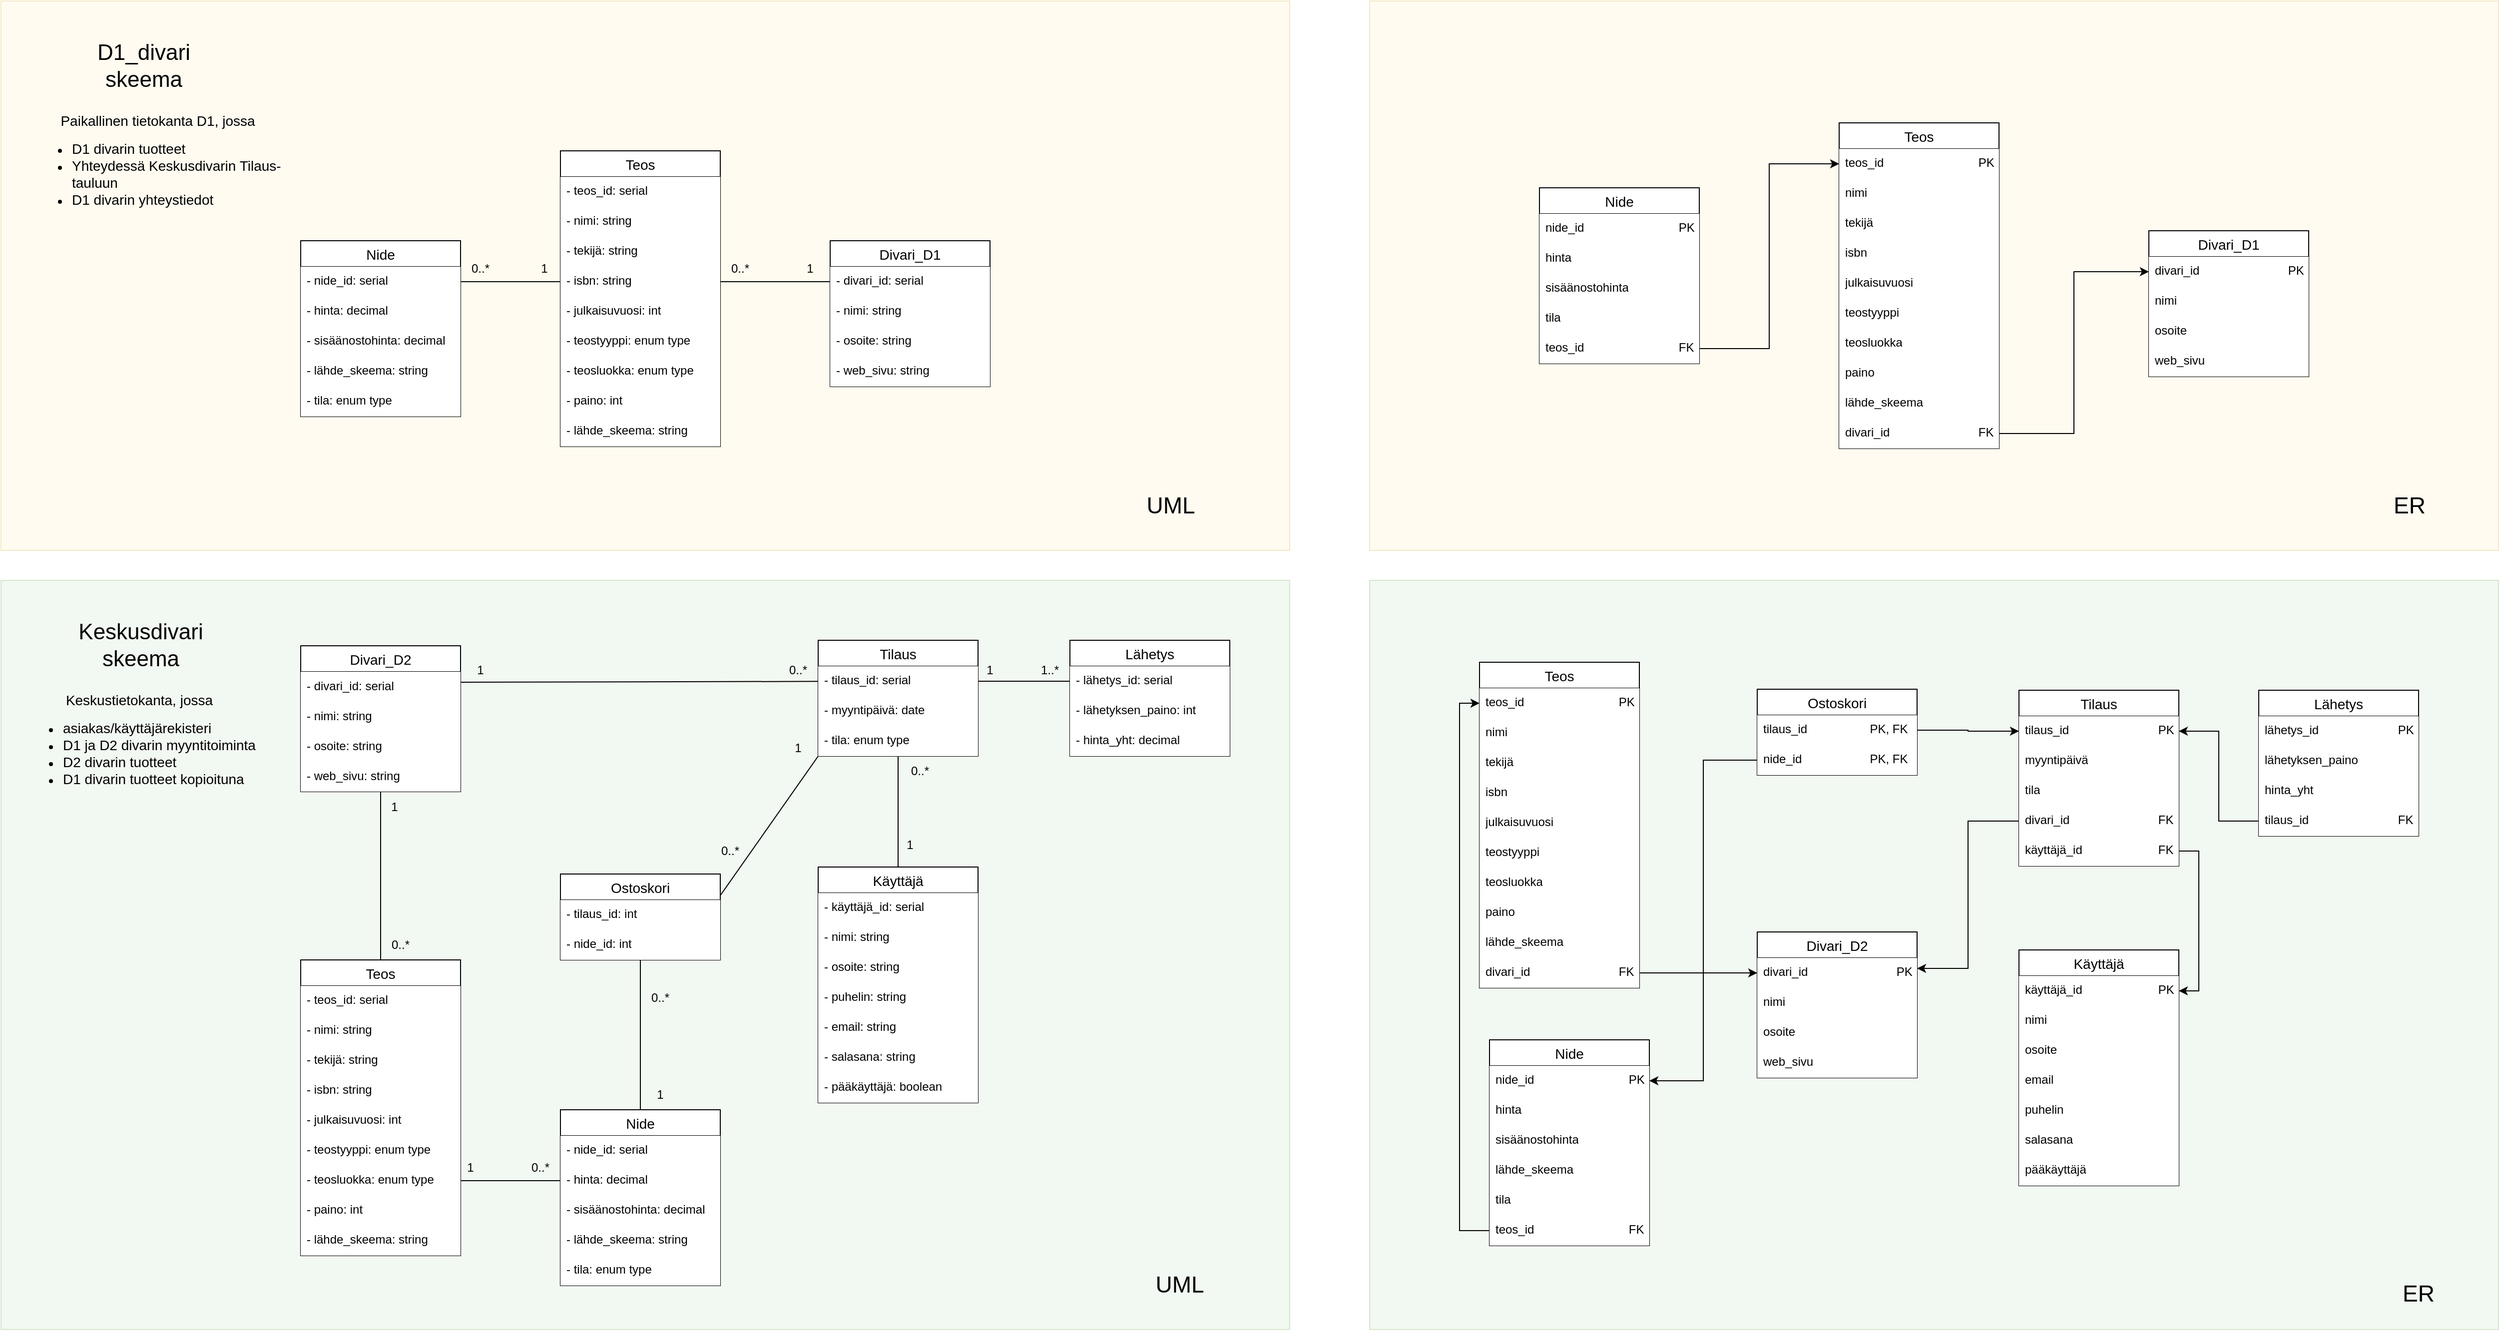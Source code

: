 <mxfile version="26.2.3">
  <diagram name="Sivu-1" id="u6crSexEZOHk-pDCQiRK">
    <mxGraphModel dx="2040" dy="1120" grid="1" gridSize="10" guides="1" tooltips="1" connect="1" arrows="1" fold="1" page="1" pageScale="1" pageWidth="827" pageHeight="1169" background="#ffffff" math="0" shadow="0">
      <root>
        <mxCell id="0" />
        <mxCell id="1" parent="0" />
        <mxCell id="cgtVKE11mU0UAlwjLC16-152" value="" style="rounded=0;whiteSpace=wrap;html=1;fillColor=#d5e8d4;strokeColor=#82b366;opacity=30;" parent="1" vertex="1">
          <mxGeometry x="40" y="850" width="1290" height="750" as="geometry" />
        </mxCell>
        <mxCell id="cgtVKE11mU0UAlwjLC16-36" value="Käyttäjä" style="swimlane;fontStyle=0;childLayout=stackLayout;horizontal=1;startSize=26;horizontalStack=0;resizeParent=1;resizeParentMax=0;resizeLast=0;collapsible=1;marginBottom=0;align=center;fontSize=14;" parent="1" vertex="1">
          <mxGeometry x="858" y="1137" width="160" height="236" as="geometry" />
        </mxCell>
        <mxCell id="cgtVKE11mU0UAlwjLC16-37" value="- käyttäjä_id: serial" style="text;strokeColor=none;fillColor=default;spacingLeft=4;spacingRight=4;overflow=hidden;rotatable=0;points=[[0,0.5],[1,0.5]];portConstraint=eastwest;fontSize=12;whiteSpace=wrap;html=1;" parent="cgtVKE11mU0UAlwjLC16-36" vertex="1">
          <mxGeometry y="26" width="160" height="30" as="geometry" />
        </mxCell>
        <mxCell id="cgtVKE11mU0UAlwjLC16-38" value="- nimi: string" style="text;strokeColor=none;fillColor=default;spacingLeft=4;spacingRight=4;overflow=hidden;rotatable=0;points=[[0,0.5],[1,0.5]];portConstraint=eastwest;fontSize=12;whiteSpace=wrap;html=1;" parent="cgtVKE11mU0UAlwjLC16-36" vertex="1">
          <mxGeometry y="56" width="160" height="30" as="geometry" />
        </mxCell>
        <mxCell id="cgtVKE11mU0UAlwjLC16-39" value="- osoite: string" style="text;strokeColor=none;fillColor=default;spacingLeft=4;spacingRight=4;overflow=hidden;rotatable=0;points=[[0,0.5],[1,0.5]];portConstraint=eastwest;fontSize=12;whiteSpace=wrap;html=1;" parent="cgtVKE11mU0UAlwjLC16-36" vertex="1">
          <mxGeometry y="86" width="160" height="30" as="geometry" />
        </mxCell>
        <mxCell id="cgtVKE11mU0UAlwjLC16-41" value="- puhelin: string" style="text;strokeColor=none;fillColor=default;spacingLeft=4;spacingRight=4;overflow=hidden;rotatable=0;points=[[0,0.5],[1,0.5]];portConstraint=eastwest;fontSize=12;whiteSpace=wrap;html=1;" parent="cgtVKE11mU0UAlwjLC16-36" vertex="1">
          <mxGeometry y="116" width="160" height="30" as="geometry" />
        </mxCell>
        <mxCell id="cgtVKE11mU0UAlwjLC16-40" value="- email: string" style="text;strokeColor=none;fillColor=default;spacingLeft=4;spacingRight=4;overflow=hidden;rotatable=0;points=[[0,0.5],[1,0.5]];portConstraint=eastwest;fontSize=12;whiteSpace=wrap;html=1;" parent="cgtVKE11mU0UAlwjLC16-36" vertex="1">
          <mxGeometry y="146" width="160" height="30" as="geometry" />
        </mxCell>
        <mxCell id="BLsTgjMZ4pQWwNHHydRY-11" value="- salasana: string" style="text;strokeColor=none;fillColor=default;spacingLeft=4;spacingRight=4;overflow=hidden;rotatable=0;points=[[0,0.5],[1,0.5]];portConstraint=eastwest;fontSize=12;whiteSpace=wrap;html=1;" parent="cgtVKE11mU0UAlwjLC16-36" vertex="1">
          <mxGeometry y="176" width="160" height="30" as="geometry" />
        </mxCell>
        <mxCell id="BLsTgjMZ4pQWwNHHydRY-12" value="- pääkäyttäjä: boolean" style="text;strokeColor=none;fillColor=default;spacingLeft=4;spacingRight=4;overflow=hidden;rotatable=0;points=[[0,0.5],[1,0.5]];portConstraint=eastwest;fontSize=12;whiteSpace=wrap;html=1;" parent="cgtVKE11mU0UAlwjLC16-36" vertex="1">
          <mxGeometry y="206" width="160" height="30" as="geometry" />
        </mxCell>
        <mxCell id="cgtVKE11mU0UAlwjLC16-42" value="Tilaus" style="swimlane;fontStyle=0;childLayout=stackLayout;horizontal=1;startSize=26;horizontalStack=0;resizeParent=1;resizeParentMax=0;resizeLast=0;collapsible=1;marginBottom=0;align=center;fontSize=14;" parent="1" vertex="1">
          <mxGeometry x="858" y="910" width="160" height="116" as="geometry" />
        </mxCell>
        <mxCell id="cgtVKE11mU0UAlwjLC16-43" value="- tilaus_id: serial" style="text;strokeColor=none;fillColor=default;spacingLeft=4;spacingRight=4;overflow=hidden;rotatable=0;points=[[0,0.5],[1,0.5]];portConstraint=eastwest;fontSize=12;whiteSpace=wrap;html=1;" parent="cgtVKE11mU0UAlwjLC16-42" vertex="1">
          <mxGeometry y="26" width="160" height="30" as="geometry" />
        </mxCell>
        <mxCell id="BLsTgjMZ4pQWwNHHydRY-24" value="- myyntipäivä: date" style="text;strokeColor=none;fillColor=default;spacingLeft=4;spacingRight=4;overflow=hidden;rotatable=0;points=[[0,0.5],[1,0.5]];portConstraint=eastwest;fontSize=12;whiteSpace=wrap;html=1;" parent="cgtVKE11mU0UAlwjLC16-42" vertex="1">
          <mxGeometry y="56" width="160" height="30" as="geometry" />
        </mxCell>
        <mxCell id="BLsTgjMZ4pQWwNHHydRY-85" value="- tila: enum type" style="text;strokeColor=none;fillColor=default;spacingLeft=4;spacingRight=4;overflow=hidden;rotatable=0;points=[[0,0.5],[1,0.5]];portConstraint=eastwest;fontSize=12;whiteSpace=wrap;html=1;" parent="cgtVKE11mU0UAlwjLC16-42" vertex="1">
          <mxGeometry y="86" width="160" height="30" as="geometry" />
        </mxCell>
        <mxCell id="cgtVKE11mU0UAlwjLC16-55" value="Nide" style="swimlane;fontStyle=0;childLayout=stackLayout;horizontal=1;startSize=26;horizontalStack=0;resizeParent=1;resizeParentMax=0;resizeLast=0;collapsible=1;marginBottom=0;align=center;fontSize=14;" parent="1" vertex="1">
          <mxGeometry x="600" y="1380" width="160" height="176" as="geometry" />
        </mxCell>
        <mxCell id="cgtVKE11mU0UAlwjLC16-56" value="- nide_id: serial" style="text;strokeColor=none;fillColor=default;spacingLeft=4;spacingRight=4;overflow=hidden;rotatable=0;points=[[0,0.5],[1,0.5]];portConstraint=eastwest;fontSize=12;whiteSpace=wrap;html=1;" parent="cgtVKE11mU0UAlwjLC16-55" vertex="1">
          <mxGeometry y="26" width="160" height="30" as="geometry" />
        </mxCell>
        <mxCell id="BLsTgjMZ4pQWwNHHydRY-32" value="- hinta: decimal" style="text;strokeColor=none;fillColor=default;spacingLeft=4;spacingRight=4;overflow=hidden;rotatable=0;points=[[0,0.5],[1,0.5]];portConstraint=eastwest;fontSize=12;whiteSpace=wrap;html=1;" parent="cgtVKE11mU0UAlwjLC16-55" vertex="1">
          <mxGeometry y="56" width="160" height="30" as="geometry" />
        </mxCell>
        <mxCell id="BLsTgjMZ4pQWwNHHydRY-33" value="- sisäänostohinta: decimal&lt;div&gt;&lt;br&gt;&lt;/div&gt;" style="text;strokeColor=none;fillColor=default;spacingLeft=4;spacingRight=4;overflow=hidden;rotatable=0;points=[[0,0.5],[1,0.5]];portConstraint=eastwest;fontSize=12;whiteSpace=wrap;html=1;" parent="cgtVKE11mU0UAlwjLC16-55" vertex="1">
          <mxGeometry y="86" width="160" height="30" as="geometry" />
        </mxCell>
        <mxCell id="BLsTgjMZ4pQWwNHHydRY-184" value="&lt;div&gt;- lähde_skeema: string&lt;/div&gt;" style="text;strokeColor=none;fillColor=default;spacingLeft=4;spacingRight=4;overflow=hidden;rotatable=0;points=[[0,0.5],[1,0.5]];portConstraint=eastwest;fontSize=12;whiteSpace=wrap;html=1;" parent="cgtVKE11mU0UAlwjLC16-55" vertex="1">
          <mxGeometry y="116" width="160" height="30" as="geometry" />
        </mxCell>
        <mxCell id="BLsTgjMZ4pQWwNHHydRY-176" value="- tila: enum type&lt;div&gt;&lt;br&gt;&lt;/div&gt;" style="text;strokeColor=none;fillColor=default;spacingLeft=4;spacingRight=4;overflow=hidden;rotatable=0;points=[[0,0.5],[1,0.5]];portConstraint=eastwest;fontSize=12;whiteSpace=wrap;html=1;" parent="cgtVKE11mU0UAlwjLC16-55" vertex="1">
          <mxGeometry y="146" width="160" height="30" as="geometry" />
        </mxCell>
        <mxCell id="cgtVKE11mU0UAlwjLC16-116" value="Divari_D2" style="swimlane;fontStyle=0;childLayout=stackLayout;horizontal=1;startSize=26;horizontalStack=0;resizeParent=1;resizeParentMax=0;resizeLast=0;collapsible=1;marginBottom=0;align=center;fontSize=14;" parent="1" vertex="1">
          <mxGeometry x="340" y="915.5" width="160" height="146" as="geometry" />
        </mxCell>
        <mxCell id="cgtVKE11mU0UAlwjLC16-117" value="- divari_id: serial" style="text;strokeColor=none;fillColor=default;spacingLeft=4;spacingRight=4;overflow=hidden;rotatable=0;points=[[0,0.5],[1,0.5]];portConstraint=eastwest;fontSize=12;whiteSpace=wrap;html=1;" parent="cgtVKE11mU0UAlwjLC16-116" vertex="1">
          <mxGeometry y="26" width="160" height="30" as="geometry" />
        </mxCell>
        <mxCell id="cgtVKE11mU0UAlwjLC16-118" value="- nimi: string&amp;nbsp;" style="text;strokeColor=none;fillColor=default;spacingLeft=4;spacingRight=4;overflow=hidden;rotatable=0;points=[[0,0.5],[1,0.5]];portConstraint=eastwest;fontSize=12;whiteSpace=wrap;html=1;" parent="cgtVKE11mU0UAlwjLC16-116" vertex="1">
          <mxGeometry y="56" width="160" height="30" as="geometry" />
        </mxCell>
        <mxCell id="cgtVKE11mU0UAlwjLC16-119" value="- osoite: string" style="text;strokeColor=none;fillColor=default;spacingLeft=4;spacingRight=4;overflow=hidden;rotatable=0;points=[[0,0.5],[1,0.5]];portConstraint=eastwest;fontSize=12;whiteSpace=wrap;html=1;" parent="cgtVKE11mU0UAlwjLC16-116" vertex="1">
          <mxGeometry y="86" width="160" height="30" as="geometry" />
        </mxCell>
        <mxCell id="cgtVKE11mU0UAlwjLC16-286" value="- web_sivu: string" style="text;strokeColor=none;fillColor=default;spacingLeft=4;spacingRight=4;overflow=hidden;rotatable=0;points=[[0,0.5],[1,0.5]];portConstraint=eastwest;fontSize=12;whiteSpace=wrap;html=1;" parent="cgtVKE11mU0UAlwjLC16-116" vertex="1">
          <mxGeometry y="116" width="160" height="30" as="geometry" />
        </mxCell>
        <mxCell id="cgtVKE11mU0UAlwjLC16-131" value="&lt;font style=&quot;font-size: 22px;&quot;&gt;Keskusdivari&lt;/font&gt;&lt;div&gt;&lt;font style=&quot;font-size: 22px;&quot;&gt;skeema&lt;/font&gt;&lt;/div&gt;" style="text;html=1;align=center;verticalAlign=middle;whiteSpace=wrap;rounded=0;" parent="1" vertex="1">
          <mxGeometry x="90" y="900" width="180" height="30" as="geometry" />
        </mxCell>
        <mxCell id="cgtVKE11mU0UAlwjLC16-153" value="" style="rounded=0;whiteSpace=wrap;html=1;fillColor=#fff2cc;strokeColor=#d6b656;opacity=30;" parent="1" vertex="1">
          <mxGeometry x="40" y="270" width="1290" height="550" as="geometry" />
        </mxCell>
        <mxCell id="cgtVKE11mU0UAlwjLC16-160" value="Divari_D1" style="swimlane;fontStyle=0;childLayout=stackLayout;horizontal=1;startSize=26;horizontalStack=0;resizeParent=1;resizeParentMax=0;resizeLast=0;collapsible=1;marginBottom=0;align=center;fontSize=14;" parent="1" vertex="1">
          <mxGeometry x="870" y="510" width="160" height="146" as="geometry" />
        </mxCell>
        <mxCell id="cgtVKE11mU0UAlwjLC16-161" value="- divari_id: serial" style="text;strokeColor=none;fillColor=default;spacingLeft=4;spacingRight=4;overflow=hidden;rotatable=0;points=[[0,0.5],[1,0.5]];portConstraint=eastwest;fontSize=12;whiteSpace=wrap;html=1;" parent="cgtVKE11mU0UAlwjLC16-160" vertex="1">
          <mxGeometry y="26" width="160" height="30" as="geometry" />
        </mxCell>
        <mxCell id="cgtVKE11mU0UAlwjLC16-162" value="- nimi: string&amp;nbsp;" style="text;strokeColor=none;fillColor=default;spacingLeft=4;spacingRight=4;overflow=hidden;rotatable=0;points=[[0,0.5],[1,0.5]];portConstraint=eastwest;fontSize=12;whiteSpace=wrap;html=1;" parent="cgtVKE11mU0UAlwjLC16-160" vertex="1">
          <mxGeometry y="56" width="160" height="30" as="geometry" />
        </mxCell>
        <mxCell id="cgtVKE11mU0UAlwjLC16-163" value="- osoite: string" style="text;strokeColor=none;fillColor=default;spacingLeft=4;spacingRight=4;overflow=hidden;rotatable=0;points=[[0,0.5],[1,0.5]];portConstraint=eastwest;fontSize=12;whiteSpace=wrap;html=1;" parent="cgtVKE11mU0UAlwjLC16-160" vertex="1">
          <mxGeometry y="86" width="160" height="30" as="geometry" />
        </mxCell>
        <mxCell id="JSi-ECLEcafVT-QjLjjl-6" value="- web_sivu: string" style="text;strokeColor=none;fillColor=default;spacingLeft=4;spacingRight=4;overflow=hidden;rotatable=0;points=[[0,0.5],[1,0.5]];portConstraint=eastwest;fontSize=12;whiteSpace=wrap;html=1;" vertex="1" parent="cgtVKE11mU0UAlwjLC16-160">
          <mxGeometry y="116" width="160" height="30" as="geometry" />
        </mxCell>
        <mxCell id="cgtVKE11mU0UAlwjLC16-170" value="&lt;font style=&quot;font-size: 22px;&quot;&gt;D1_divari&lt;/font&gt;&lt;div&gt;&lt;font style=&quot;font-size: 22px;&quot;&gt;skeema&lt;/font&gt;&lt;/div&gt;" style="text;html=1;align=center;verticalAlign=middle;whiteSpace=wrap;rounded=0;" parent="1" vertex="1">
          <mxGeometry x="80" y="320" width="206" height="30" as="geometry" />
        </mxCell>
        <mxCell id="cgtVKE11mU0UAlwjLC16-171" value="&lt;div style=&quot;&quot;&gt;&lt;span style=&quot;font-size: 14px;&quot;&gt;Paikallinen tietokanta D1, jossa&lt;/span&gt;&lt;/div&gt;&lt;div&gt;&lt;ul&gt;&lt;li style=&quot;text-align: left;&quot;&gt;&lt;span style=&quot;font-size: 14px;&quot;&gt;D1 divarin tuotteet&lt;/span&gt;&lt;/li&gt;&lt;li style=&quot;text-align: left;&quot;&gt;&lt;span style=&quot;font-size: 14px;&quot;&gt;Yhteydessä Keskusdivarin Tilaus-tauluun&lt;/span&gt;&lt;/li&gt;&lt;li style=&quot;text-align: left;&quot;&gt;&lt;span style=&quot;font-size: 14px;&quot;&gt;D1 divarin yhteystiedot&lt;/span&gt;&lt;/li&gt;&lt;/ul&gt;&lt;/div&gt;" style="text;html=1;align=center;verticalAlign=middle;whiteSpace=wrap;rounded=0;" parent="1" vertex="1">
          <mxGeometry x="70" y="380" width="254" height="110" as="geometry" />
        </mxCell>
        <mxCell id="cgtVKE11mU0UAlwjLC16-178" value="" style="rounded=0;whiteSpace=wrap;html=1;fillColor=#d5e8d4;strokeColor=#82b366;opacity=30;" parent="1" vertex="1">
          <mxGeometry x="1410" y="850" width="1130" height="750" as="geometry" />
        </mxCell>
        <mxCell id="cgtVKE11mU0UAlwjLC16-179" value="" style="rounded=0;whiteSpace=wrap;html=1;fillColor=#fff2cc;strokeColor=#d6b656;opacity=30;" parent="1" vertex="1">
          <mxGeometry x="1410" y="270" width="1130" height="550" as="geometry" />
        </mxCell>
        <mxCell id="cgtVKE11mU0UAlwjLC16-195" value="Käyttäjä" style="swimlane;fontStyle=0;childLayout=stackLayout;horizontal=1;startSize=26;horizontalStack=0;resizeParent=1;resizeParentMax=0;resizeLast=0;collapsible=1;marginBottom=0;align=center;fontSize=14;" parent="1" vertex="1">
          <mxGeometry x="2060" y="1220" width="160" height="236" as="geometry" />
        </mxCell>
        <mxCell id="cgtVKE11mU0UAlwjLC16-196" value="käyttäjä_id&lt;span style=&quot;white-space: pre;&quot;&gt;&#x9;&lt;/span&gt;&lt;span style=&quot;white-space: pre;&quot;&gt;&#x9;&lt;/span&gt;&lt;span style=&quot;white-space: pre;&quot;&gt;&#x9;PK&lt;/span&gt;" style="text;strokeColor=none;fillColor=default;spacingLeft=4;spacingRight=4;overflow=hidden;rotatable=0;points=[[0,0.5],[1,0.5]];portConstraint=eastwest;fontSize=12;whiteSpace=wrap;html=1;" parent="cgtVKE11mU0UAlwjLC16-195" vertex="1">
          <mxGeometry y="26" width="160" height="30" as="geometry" />
        </mxCell>
        <mxCell id="cgtVKE11mU0UAlwjLC16-197" value="nimi" style="text;strokeColor=none;fillColor=default;spacingLeft=4;spacingRight=4;overflow=hidden;rotatable=0;points=[[0,0.5],[1,0.5]];portConstraint=eastwest;fontSize=12;whiteSpace=wrap;html=1;" parent="cgtVKE11mU0UAlwjLC16-195" vertex="1">
          <mxGeometry y="56" width="160" height="30" as="geometry" />
        </mxCell>
        <mxCell id="cgtVKE11mU0UAlwjLC16-198" value="osoite" style="text;strokeColor=none;fillColor=default;spacingLeft=4;spacingRight=4;overflow=hidden;rotatable=0;points=[[0,0.5],[1,0.5]];portConstraint=eastwest;fontSize=12;whiteSpace=wrap;html=1;" parent="cgtVKE11mU0UAlwjLC16-195" vertex="1">
          <mxGeometry y="86" width="160" height="30" as="geometry" />
        </mxCell>
        <mxCell id="cgtVKE11mU0UAlwjLC16-199" value="email" style="text;strokeColor=none;fillColor=default;spacingLeft=4;spacingRight=4;overflow=hidden;rotatable=0;points=[[0,0.5],[1,0.5]];portConstraint=eastwest;fontSize=12;whiteSpace=wrap;html=1;" parent="cgtVKE11mU0UAlwjLC16-195" vertex="1">
          <mxGeometry y="116" width="160" height="30" as="geometry" />
        </mxCell>
        <mxCell id="cgtVKE11mU0UAlwjLC16-200" value="puhelin" style="text;strokeColor=none;fillColor=default;spacingLeft=4;spacingRight=4;overflow=hidden;rotatable=0;points=[[0,0.5],[1,0.5]];portConstraint=eastwest;fontSize=12;whiteSpace=wrap;html=1;" parent="cgtVKE11mU0UAlwjLC16-195" vertex="1">
          <mxGeometry y="146" width="160" height="30" as="geometry" />
        </mxCell>
        <mxCell id="BLsTgjMZ4pQWwNHHydRY-27" value="salasana" style="text;strokeColor=none;fillColor=default;spacingLeft=4;spacingRight=4;overflow=hidden;rotatable=0;points=[[0,0.5],[1,0.5]];portConstraint=eastwest;fontSize=12;whiteSpace=wrap;html=1;" parent="cgtVKE11mU0UAlwjLC16-195" vertex="1">
          <mxGeometry y="176" width="160" height="30" as="geometry" />
        </mxCell>
        <mxCell id="BLsTgjMZ4pQWwNHHydRY-28" value="pääkäyttäjä" style="text;strokeColor=none;fillColor=default;spacingLeft=4;spacingRight=4;overflow=hidden;rotatable=0;points=[[0,0.5],[1,0.5]];portConstraint=eastwest;fontSize=12;whiteSpace=wrap;html=1;" parent="cgtVKE11mU0UAlwjLC16-195" vertex="1">
          <mxGeometry y="206" width="160" height="30" as="geometry" />
        </mxCell>
        <mxCell id="cgtVKE11mU0UAlwjLC16-201" value="Tilaus" style="swimlane;fontStyle=0;childLayout=stackLayout;horizontal=1;startSize=26;horizontalStack=0;resizeParent=1;resizeParentMax=0;resizeLast=0;collapsible=1;marginBottom=0;align=center;fontSize=14;" parent="1" vertex="1">
          <mxGeometry x="2060" y="960" width="160" height="176" as="geometry" />
        </mxCell>
        <mxCell id="cgtVKE11mU0UAlwjLC16-202" value="tilaus_id&lt;span style=&quot;white-space: pre;&quot;&gt;&#x9;&lt;/span&gt;&lt;span style=&quot;white-space: pre;&quot;&gt;&#x9;&lt;/span&gt;&lt;span style=&quot;white-space: pre;&quot;&gt;&#x9;&lt;/span&gt;&lt;span style=&quot;white-space: pre;&quot;&gt;&#x9;PK&lt;/span&gt;" style="text;strokeColor=none;fillColor=default;spacingLeft=4;spacingRight=4;overflow=hidden;rotatable=0;points=[[0,0.5],[1,0.5]];portConstraint=eastwest;fontSize=12;whiteSpace=wrap;html=1;" parent="cgtVKE11mU0UAlwjLC16-201" vertex="1">
          <mxGeometry y="26" width="160" height="30" as="geometry" />
        </mxCell>
        <mxCell id="BLsTgjMZ4pQWwNHHydRY-25" value="myyntipäivä" style="text;strokeColor=none;fillColor=default;spacingLeft=4;spacingRight=4;overflow=hidden;rotatable=0;points=[[0,0.5],[1,0.5]];portConstraint=eastwest;fontSize=12;whiteSpace=wrap;html=1;" parent="cgtVKE11mU0UAlwjLC16-201" vertex="1">
          <mxGeometry y="56" width="160" height="30" as="geometry" />
        </mxCell>
        <mxCell id="JSi-ECLEcafVT-QjLjjl-13" value="tila" style="text;strokeColor=none;fillColor=default;spacingLeft=4;spacingRight=4;overflow=hidden;rotatable=0;points=[[0,0.5],[1,0.5]];portConstraint=eastwest;fontSize=12;whiteSpace=wrap;html=1;" vertex="1" parent="cgtVKE11mU0UAlwjLC16-201">
          <mxGeometry y="86" width="160" height="30" as="geometry" />
        </mxCell>
        <mxCell id="cgtVKE11mU0UAlwjLC16-241" value="divari_id&lt;span style=&quot;white-space: pre;&quot;&gt;&#x9;&lt;/span&gt;&lt;span style=&quot;white-space: pre;&quot;&gt;&#x9;&lt;/span&gt;&lt;span style=&quot;white-space: pre;&quot;&gt;&#x9;&lt;/span&gt;&lt;span style=&quot;white-space: pre;&quot;&gt;&#x9;FK&lt;/span&gt;" style="text;strokeColor=none;fillColor=default;spacingLeft=4;spacingRight=4;overflow=hidden;rotatable=0;points=[[0,0.5],[1,0.5]];portConstraint=eastwest;fontSize=12;whiteSpace=wrap;html=1;" parent="cgtVKE11mU0UAlwjLC16-201" vertex="1">
          <mxGeometry y="116" width="160" height="30" as="geometry" />
        </mxCell>
        <mxCell id="cgtVKE11mU0UAlwjLC16-242" value="käyttäjä_id&lt;span style=&quot;white-space: pre;&quot;&gt;&#x9;&lt;/span&gt;&lt;span style=&quot;white-space: pre;&quot;&gt;&#x9;&lt;/span&gt;&lt;span style=&quot;white-space: pre;&quot;&gt;&#x9;FK&lt;/span&gt;" style="text;strokeColor=none;fillColor=default;spacingLeft=4;spacingRight=4;overflow=hidden;rotatable=0;points=[[0,0.5],[1,0.5]];portConstraint=eastwest;fontSize=12;whiteSpace=wrap;html=1;" parent="cgtVKE11mU0UAlwjLC16-201" vertex="1">
          <mxGeometry y="146" width="160" height="30" as="geometry" />
        </mxCell>
        <mxCell id="cgtVKE11mU0UAlwjLC16-210" value="Nide" style="swimlane;fontStyle=0;childLayout=stackLayout;horizontal=1;startSize=26;horizontalStack=0;resizeParent=1;resizeParentMax=0;resizeLast=0;collapsible=1;marginBottom=0;align=center;fontSize=14;" parent="1" vertex="1">
          <mxGeometry x="1530" y="1310" width="160" height="206" as="geometry" />
        </mxCell>
        <mxCell id="cgtVKE11mU0UAlwjLC16-211" value="nide_id&lt;span style=&quot;white-space: pre;&quot;&gt;&#x9;&lt;/span&gt;&lt;span style=&quot;white-space: pre;&quot;&gt;&#x9;&lt;/span&gt;&lt;span style=&quot;white-space: pre;&quot;&gt;&#x9;&lt;/span&gt;&lt;span style=&quot;white-space: pre;&quot;&gt;&#x9;PK&lt;/span&gt;" style="text;strokeColor=none;fillColor=default;spacingLeft=4;spacingRight=4;overflow=hidden;rotatable=0;points=[[0,0.5],[1,0.5]];portConstraint=eastwest;fontSize=12;whiteSpace=wrap;html=1;" parent="cgtVKE11mU0UAlwjLC16-210" vertex="1">
          <mxGeometry y="26" width="160" height="30" as="geometry" />
        </mxCell>
        <mxCell id="cgtVKE11mU0UAlwjLC16-212" value="hinta" style="text;strokeColor=none;fillColor=default;spacingLeft=4;spacingRight=4;overflow=hidden;rotatable=0;points=[[0,0.5],[1,0.5]];portConstraint=eastwest;fontSize=12;whiteSpace=wrap;html=1;" parent="cgtVKE11mU0UAlwjLC16-210" vertex="1">
          <mxGeometry y="56" width="160" height="30" as="geometry" />
        </mxCell>
        <mxCell id="BLsTgjMZ4pQWwNHHydRY-102" value="sisäänostohinta" style="text;strokeColor=none;fillColor=default;spacingLeft=4;spacingRight=4;overflow=hidden;rotatable=0;points=[[0,0.5],[1,0.5]];portConstraint=eastwest;fontSize=12;whiteSpace=wrap;html=1;" parent="cgtVKE11mU0UAlwjLC16-210" vertex="1">
          <mxGeometry y="86" width="160" height="30" as="geometry" />
        </mxCell>
        <mxCell id="BLsTgjMZ4pQWwNHHydRY-185" value="lähde_skeema" style="text;strokeColor=none;fillColor=default;spacingLeft=4;spacingRight=4;overflow=hidden;rotatable=0;points=[[0,0.5],[1,0.5]];portConstraint=eastwest;fontSize=12;whiteSpace=wrap;html=1;" parent="cgtVKE11mU0UAlwjLC16-210" vertex="1">
          <mxGeometry y="116" width="160" height="30" as="geometry" />
        </mxCell>
        <mxCell id="BLsTgjMZ4pQWwNHHydRY-179" value="tila&lt;span style=&quot;white-space: pre;&quot;&gt;&#x9;&lt;/span&gt;" style="text;strokeColor=none;fillColor=default;spacingLeft=4;spacingRight=4;overflow=hidden;rotatable=0;points=[[0,0.5],[1,0.5]];portConstraint=eastwest;fontSize=12;whiteSpace=wrap;html=1;" parent="cgtVKE11mU0UAlwjLC16-210" vertex="1">
          <mxGeometry y="146" width="160" height="30" as="geometry" />
        </mxCell>
        <mxCell id="BLsTgjMZ4pQWwNHHydRY-104" value="teos_id&lt;span style=&quot;white-space: pre;&quot;&gt;&#x9;&lt;/span&gt;&lt;span style=&quot;white-space: pre;&quot;&gt;&#x9;&lt;/span&gt;&lt;span style=&quot;white-space: pre;&quot;&gt;&#x9;&lt;/span&gt;&lt;span style=&quot;white-space: pre;&quot;&gt;&#x9;FK&lt;/span&gt;" style="text;strokeColor=none;fillColor=default;spacingLeft=4;spacingRight=4;overflow=hidden;rotatable=0;points=[[0,0.5],[1,0.5]];portConstraint=eastwest;fontSize=12;whiteSpace=wrap;html=1;" parent="cgtVKE11mU0UAlwjLC16-210" vertex="1">
          <mxGeometry y="176" width="160" height="30" as="geometry" />
        </mxCell>
        <mxCell id="cgtVKE11mU0UAlwjLC16-218" value="Divari_D2" style="swimlane;fontStyle=0;childLayout=stackLayout;horizontal=1;startSize=26;horizontalStack=0;resizeParent=1;resizeParentMax=0;resizeLast=0;collapsible=1;marginBottom=0;align=center;fontSize=14;" parent="1" vertex="1">
          <mxGeometry x="1798" y="1202" width="160" height="146" as="geometry" />
        </mxCell>
        <mxCell id="cgtVKE11mU0UAlwjLC16-219" value="divari_id&lt;span style=&quot;white-space: pre;&quot;&gt;&#x9;&lt;/span&gt;&lt;span style=&quot;white-space: pre;&quot;&gt;&#x9;&lt;/span&gt;&lt;span style=&quot;white-space: pre;&quot;&gt;&#x9;&lt;/span&gt;&lt;span style=&quot;white-space: pre;&quot;&gt;&#x9;PK&lt;/span&gt;" style="text;strokeColor=none;fillColor=default;spacingLeft=4;spacingRight=4;overflow=hidden;rotatable=0;points=[[0,0.5],[1,0.5]];portConstraint=eastwest;fontSize=12;whiteSpace=wrap;html=1;" parent="cgtVKE11mU0UAlwjLC16-218" vertex="1">
          <mxGeometry y="26" width="160" height="30" as="geometry" />
        </mxCell>
        <mxCell id="cgtVKE11mU0UAlwjLC16-220" value="nimi" style="text;strokeColor=none;fillColor=default;spacingLeft=4;spacingRight=4;overflow=hidden;rotatable=0;points=[[0,0.5],[1,0.5]];portConstraint=eastwest;fontSize=12;whiteSpace=wrap;html=1;" parent="cgtVKE11mU0UAlwjLC16-218" vertex="1">
          <mxGeometry y="56" width="160" height="30" as="geometry" />
        </mxCell>
        <mxCell id="cgtVKE11mU0UAlwjLC16-221" value="osoite" style="text;strokeColor=none;fillColor=default;spacingLeft=4;spacingRight=4;overflow=hidden;rotatable=0;points=[[0,0.5],[1,0.5]];portConstraint=eastwest;fontSize=12;whiteSpace=wrap;html=1;" parent="cgtVKE11mU0UAlwjLC16-218" vertex="1">
          <mxGeometry y="86" width="160" height="30" as="geometry" />
        </mxCell>
        <mxCell id="cgtVKE11mU0UAlwjLC16-283" value="web_sivu" style="text;strokeColor=none;fillColor=default;spacingLeft=4;spacingRight=4;overflow=hidden;rotatable=0;points=[[0,0.5],[1,0.5]];portConstraint=eastwest;fontSize=12;whiteSpace=wrap;html=1;" parent="cgtVKE11mU0UAlwjLC16-218" vertex="1">
          <mxGeometry y="116" width="160" height="30" as="geometry" />
        </mxCell>
        <mxCell id="cgtVKE11mU0UAlwjLC16-262" value="Ostoskori" style="swimlane;fontStyle=0;childLayout=stackLayout;horizontal=1;startSize=26;horizontalStack=0;resizeParent=1;resizeParentMax=0;resizeLast=0;collapsible=1;marginBottom=0;align=center;fontSize=14;" parent="1" vertex="1">
          <mxGeometry x="1798" y="959" width="160" height="86" as="geometry" />
        </mxCell>
        <mxCell id="cgtVKE11mU0UAlwjLC16-264" value="tilaus_id&lt;span style=&quot;white-space: pre;&quot;&gt;&#x9;&lt;/span&gt;&lt;span style=&quot;white-space: pre;&quot;&gt;&#x9;&lt;/span&gt;&lt;span style=&quot;white-space: pre;&quot;&gt;&#x9;PK, FK&lt;/span&gt;" style="text;strokeColor=none;fillColor=default;spacingLeft=4;spacingRight=4;overflow=hidden;rotatable=0;points=[[0,0.5],[1,0.5]];portConstraint=eastwest;fontSize=12;whiteSpace=wrap;html=1;" parent="cgtVKE11mU0UAlwjLC16-262" vertex="1">
          <mxGeometry y="26" width="160" height="30" as="geometry" />
        </mxCell>
        <mxCell id="BLsTgjMZ4pQWwNHHydRY-161" value="nide_id&lt;span style=&quot;white-space: pre;&quot;&gt;&#x9;&lt;/span&gt;&lt;span style=&quot;white-space: pre;&quot;&gt;&#x9;&lt;/span&gt;&lt;span style=&quot;white-space: pre;&quot;&gt;&#x9;PK, FK&lt;/span&gt;" style="text;strokeColor=none;fillColor=default;spacingLeft=4;spacingRight=4;overflow=hidden;rotatable=0;points=[[0,0.5],[1,0.5]];portConstraint=eastwest;fontSize=12;whiteSpace=wrap;html=1;" parent="cgtVKE11mU0UAlwjLC16-262" vertex="1">
          <mxGeometry y="56" width="160" height="30" as="geometry" />
        </mxCell>
        <mxCell id="cgtVKE11mU0UAlwjLC16-280" style="edgeStyle=orthogonalEdgeStyle;rounded=0;orthogonalLoop=1;jettySize=auto;html=1;entryX=0;entryY=0.5;entryDx=0;entryDy=0;" parent="1" source="cgtVKE11mU0UAlwjLC16-264" target="cgtVKE11mU0UAlwjLC16-202" edge="1">
          <mxGeometry relative="1" as="geometry" />
        </mxCell>
        <mxCell id="cgtVKE11mU0UAlwjLC16-287" value="" style="endArrow=none;html=1;rounded=0;exitX=1;exitY=0.25;exitDx=0;exitDy=0;" parent="1" source="cgtVKE11mU0UAlwjLC16-116" target="cgtVKE11mU0UAlwjLC16-43" edge="1">
          <mxGeometry relative="1" as="geometry">
            <mxPoint x="750" y="1085" as="sourcePoint" />
            <mxPoint x="910" y="1085" as="targetPoint" />
          </mxGeometry>
        </mxCell>
        <mxCell id="cgtVKE11mU0UAlwjLC16-288" value="" style="endArrow=none;html=1;rounded=0;exitX=0.5;exitY=1;exitDx=0;exitDy=0;entryX=0.5;entryY=0;entryDx=0;entryDy=0;" parent="1" source="cgtVKE11mU0UAlwjLC16-116" target="cgtVKE11mU0UAlwjLC16-351" edge="1">
          <mxGeometry relative="1" as="geometry">
            <mxPoint x="570" y="1060.5" as="sourcePoint" />
            <mxPoint x="440" y="1082.5" as="targetPoint" />
          </mxGeometry>
        </mxCell>
        <mxCell id="cgtVKE11mU0UAlwjLC16-290" value="" style="endArrow=none;html=1;rounded=0;exitX=0.5;exitY=1;exitDx=0;exitDy=0;entryX=0.5;entryY=0;entryDx=0;entryDy=0;" parent="1" source="cgtVKE11mU0UAlwjLC16-42" target="cgtVKE11mU0UAlwjLC16-36" edge="1">
          <mxGeometry relative="1" as="geometry">
            <mxPoint x="788" y="1310" as="sourcePoint" />
            <mxPoint x="938" y="1080" as="targetPoint" />
          </mxGeometry>
        </mxCell>
        <mxCell id="cgtVKE11mU0UAlwjLC16-306" value="" style="endArrow=none;html=1;rounded=0;exitX=0;exitY=0.5;exitDx=0;exitDy=0;entryX=1;entryY=0.5;entryDx=0;entryDy=0;" parent="1" source="cgtVKE11mU0UAlwjLC16-161" target="BLsTgjMZ4pQWwNHHydRY-68" edge="1">
          <mxGeometry relative="1" as="geometry">
            <mxPoint x="940" y="422" as="sourcePoint" />
            <mxPoint x="790" y="273" as="targetPoint" />
          </mxGeometry>
        </mxCell>
        <mxCell id="cgtVKE11mU0UAlwjLC16-307" value="" style="endArrow=none;html=1;rounded=0;exitX=0;exitY=0.5;exitDx=0;exitDy=0;entryX=1;entryY=0.5;entryDx=0;entryDy=0;" parent="1" source="BLsTgjMZ4pQWwNHHydRY-68" target="BLsTgjMZ4pQWwNHHydRY-73" edge="1">
          <mxGeometry relative="1" as="geometry">
            <mxPoint x="790" y="479" as="sourcePoint" />
            <mxPoint x="790" y="560" as="targetPoint" />
          </mxGeometry>
        </mxCell>
        <mxCell id="cgtVKE11mU0UAlwjLC16-338" style="edgeStyle=orthogonalEdgeStyle;rounded=0;orthogonalLoop=1;jettySize=auto;html=1;entryX=1;entryY=0.25;entryDx=0;entryDy=0;" parent="1" source="cgtVKE11mU0UAlwjLC16-241" target="cgtVKE11mU0UAlwjLC16-218" edge="1">
          <mxGeometry relative="1" as="geometry" />
        </mxCell>
        <mxCell id="cgtVKE11mU0UAlwjLC16-339" value="&lt;div style=&quot;text-align: center;&quot;&gt;&lt;span style=&quot;font-size: 14px;&quot;&gt;Keskustietokanta, jossa&lt;/span&gt;&lt;/div&gt;&lt;div&gt;&lt;ul&gt;&lt;li&gt;&lt;span style=&quot;font-size: 14px;&quot;&gt;asiakas/käyttäjärekisteri&lt;/span&gt;&lt;br&gt;&lt;/li&gt;&lt;li&gt;&lt;span style=&quot;font-size: 14px;&quot;&gt;D1 ja D2 divarin myyntitoiminta&lt;/span&gt;&lt;br&gt;&lt;/li&gt;&lt;li&gt;&lt;span style=&quot;font-size: 14px;&quot;&gt;D2 divarin tuotteet&lt;/span&gt;&lt;br&gt;&lt;/li&gt;&lt;li&gt;&lt;span style=&quot;font-size: 14px;&quot;&gt;D1 divarin tuotteet kopioituna&lt;/span&gt;&lt;br&gt;&lt;/li&gt;&lt;/ul&gt;&lt;/div&gt;" style="text;html=1;align=left;verticalAlign=middle;whiteSpace=wrap;rounded=0;" parent="1" vertex="1">
          <mxGeometry x="60" y="930" width="240" height="170" as="geometry" />
        </mxCell>
        <mxCell id="cgtVKE11mU0UAlwjLC16-351" value="Teos" style="swimlane;fontStyle=0;childLayout=stackLayout;horizontal=1;startSize=26;horizontalStack=0;resizeParent=1;resizeParentMax=0;resizeLast=0;collapsible=1;marginBottom=0;align=center;fontSize=14;" parent="1" vertex="1">
          <mxGeometry x="340" y="1230" width="160" height="296" as="geometry" />
        </mxCell>
        <mxCell id="cgtVKE11mU0UAlwjLC16-352" value="- teos_id: serial" style="text;strokeColor=none;fillColor=default;spacingLeft=4;spacingRight=4;overflow=hidden;rotatable=0;points=[[0,0.5],[1,0.5]];portConstraint=eastwest;fontSize=12;whiteSpace=wrap;html=1;" parent="cgtVKE11mU0UAlwjLC16-351" vertex="1">
          <mxGeometry y="26" width="160" height="30" as="geometry" />
        </mxCell>
        <mxCell id="cgtVKE11mU0UAlwjLC16-353" value="- nimi: string" style="text;strokeColor=none;fillColor=default;spacingLeft=4;spacingRight=4;overflow=hidden;rotatable=0;points=[[0,0.5],[1,0.5]];portConstraint=eastwest;fontSize=12;whiteSpace=wrap;html=1;" parent="cgtVKE11mU0UAlwjLC16-351" vertex="1">
          <mxGeometry y="56" width="160" height="30" as="geometry" />
        </mxCell>
        <mxCell id="BLsTgjMZ4pQWwNHHydRY-31" value="- tekijä: string" style="text;strokeColor=none;fillColor=default;spacingLeft=4;spacingRight=4;overflow=hidden;rotatable=0;points=[[0,0.5],[1,0.5]];portConstraint=eastwest;fontSize=12;whiteSpace=wrap;html=1;" parent="cgtVKE11mU0UAlwjLC16-351" vertex="1">
          <mxGeometry y="86" width="160" height="30" as="geometry" />
        </mxCell>
        <mxCell id="cgtVKE11mU0UAlwjLC16-354" value="- isbn: string" style="text;strokeColor=none;fillColor=default;spacingLeft=4;spacingRight=4;overflow=hidden;rotatable=0;points=[[0,0.5],[1,0.5]];portConstraint=eastwest;fontSize=12;whiteSpace=wrap;html=1;" parent="cgtVKE11mU0UAlwjLC16-351" vertex="1">
          <mxGeometry y="116" width="160" height="30" as="geometry" />
        </mxCell>
        <mxCell id="cgtVKE11mU0UAlwjLC16-357" value="- julkaisuvuosi: int" style="text;strokeColor=none;fillColor=default;spacingLeft=4;spacingRight=4;overflow=hidden;rotatable=0;points=[[0,0.5],[1,0.5]];portConstraint=eastwest;fontSize=12;whiteSpace=wrap;html=1;" parent="cgtVKE11mU0UAlwjLC16-351" vertex="1">
          <mxGeometry y="146" width="160" height="30" as="geometry" />
        </mxCell>
        <mxCell id="BLsTgjMZ4pQWwNHHydRY-34" value="- teostyyppi: enum type" style="text;strokeColor=none;fillColor=default;spacingLeft=4;spacingRight=4;overflow=hidden;rotatable=0;points=[[0,0.5],[1,0.5]];portConstraint=eastwest;fontSize=12;whiteSpace=wrap;html=1;" parent="cgtVKE11mU0UAlwjLC16-351" vertex="1">
          <mxGeometry y="176" width="160" height="30" as="geometry" />
        </mxCell>
        <mxCell id="JSi-ECLEcafVT-QjLjjl-1" value="- teosluokka: enum type" style="text;strokeColor=none;fillColor=default;spacingLeft=4;spacingRight=4;overflow=hidden;rotatable=0;points=[[0,0.5],[1,0.5]];portConstraint=eastwest;fontSize=12;whiteSpace=wrap;html=1;" vertex="1" parent="cgtVKE11mU0UAlwjLC16-351">
          <mxGeometry y="206" width="160" height="30" as="geometry" />
        </mxCell>
        <mxCell id="BLsTgjMZ4pQWwNHHydRY-87" value="- paino: int" style="text;strokeColor=none;fillColor=default;spacingLeft=4;spacingRight=4;overflow=hidden;rotatable=0;points=[[0,0.5],[1,0.5]];portConstraint=eastwest;fontSize=12;whiteSpace=wrap;html=1;" parent="cgtVKE11mU0UAlwjLC16-351" vertex="1">
          <mxGeometry y="236" width="160" height="30" as="geometry" />
        </mxCell>
        <mxCell id="BLsTgjMZ4pQWwNHHydRY-183" value="- lähde_skeema: string" style="text;strokeColor=none;fillColor=default;spacingLeft=4;spacingRight=4;overflow=hidden;rotatable=0;points=[[0,0.5],[1,0.5]];portConstraint=eastwest;fontSize=12;whiteSpace=wrap;html=1;" parent="cgtVKE11mU0UAlwjLC16-351" vertex="1">
          <mxGeometry y="266" width="160" height="30" as="geometry" />
        </mxCell>
        <mxCell id="cgtVKE11mU0UAlwjLC16-361" value="" style="endArrow=none;html=1;rounded=0;exitX=1;exitY=0.5;exitDx=0;exitDy=0;entryX=0;entryY=0.5;entryDx=0;entryDy=0;" parent="1" source="JSi-ECLEcafVT-QjLjjl-1" target="BLsTgjMZ4pQWwNHHydRY-32" edge="1">
          <mxGeometry relative="1" as="geometry">
            <mxPoint x="289.5" y="1310" as="sourcePoint" />
            <mxPoint x="289.5" y="1365" as="targetPoint" />
          </mxGeometry>
        </mxCell>
        <mxCell id="cgtVKE11mU0UAlwjLC16-370" value="0..*" style="text;html=1;align=center;verticalAlign=middle;whiteSpace=wrap;rounded=0;" parent="1" vertex="1">
          <mxGeometry x="808" y="925" width="60" height="30" as="geometry" />
        </mxCell>
        <mxCell id="cgtVKE11mU0UAlwjLC16-371" value="1" style="text;html=1;align=center;verticalAlign=middle;whiteSpace=wrap;rounded=0;" parent="1" vertex="1">
          <mxGeometry x="490" y="925" width="60" height="30" as="geometry" />
        </mxCell>
        <mxCell id="cgtVKE11mU0UAlwjLC16-372" value="0..*" style="text;html=1;align=center;verticalAlign=middle;whiteSpace=wrap;rounded=0;" parent="1" vertex="1">
          <mxGeometry x="410" y="1200" width="60" height="30" as="geometry" />
        </mxCell>
        <mxCell id="cgtVKE11mU0UAlwjLC16-373" value="1" style="text;html=1;align=center;verticalAlign=middle;whiteSpace=wrap;rounded=0;" parent="1" vertex="1">
          <mxGeometry x="404" y="1062" width="60" height="30" as="geometry" />
        </mxCell>
        <mxCell id="cgtVKE11mU0UAlwjLC16-374" value="0..*" style="text;html=1;align=center;verticalAlign=middle;whiteSpace=wrap;rounded=0;" parent="1" vertex="1">
          <mxGeometry x="550" y="1423" width="60" height="30" as="geometry" />
        </mxCell>
        <mxCell id="cgtVKE11mU0UAlwjLC16-375" value="1" style="text;html=1;align=center;verticalAlign=middle;whiteSpace=wrap;rounded=0;" parent="1" vertex="1">
          <mxGeometry x="480" y="1423" width="60" height="30" as="geometry" />
        </mxCell>
        <mxCell id="cgtVKE11mU0UAlwjLC16-376" value="1" style="text;html=1;align=center;verticalAlign=middle;whiteSpace=wrap;rounded=0;" parent="1" vertex="1">
          <mxGeometry x="920" y="1100" width="60" height="30" as="geometry" />
        </mxCell>
        <mxCell id="cgtVKE11mU0UAlwjLC16-377" value="0..*" style="text;html=1;align=center;verticalAlign=middle;whiteSpace=wrap;rounded=0;" parent="1" vertex="1">
          <mxGeometry x="930" y="1026" width="60" height="30" as="geometry" />
        </mxCell>
        <mxCell id="cgtVKE11mU0UAlwjLC16-380" value="0..*" style="text;html=1;align=center;verticalAlign=middle;whiteSpace=wrap;rounded=0;" parent="1" vertex="1">
          <mxGeometry x="750" y="523" width="60" height="30" as="geometry" />
        </mxCell>
        <mxCell id="cgtVKE11mU0UAlwjLC16-381" value="1" style="text;html=1;align=center;verticalAlign=middle;whiteSpace=wrap;rounded=0;" parent="1" vertex="1">
          <mxGeometry x="820" y="523" width="60" height="30" as="geometry" />
        </mxCell>
        <mxCell id="cgtVKE11mU0UAlwjLC16-386" value="&lt;font style=&quot;font-size: 23px;&quot;&gt;UML&lt;/font&gt;" style="text;html=1;align=center;verticalAlign=middle;whiteSpace=wrap;rounded=0;" parent="1" vertex="1">
          <mxGeometry x="1190" y="1540" width="60" height="30" as="geometry" />
        </mxCell>
        <mxCell id="cgtVKE11mU0UAlwjLC16-387" value="&lt;font style=&quot;font-size: 23px;&quot;&gt;UML&lt;/font&gt;" style="text;html=1;align=center;verticalAlign=middle;whiteSpace=wrap;rounded=0;" parent="1" vertex="1">
          <mxGeometry x="1181" y="760" width="60" height="30" as="geometry" />
        </mxCell>
        <mxCell id="cgtVKE11mU0UAlwjLC16-388" value="&lt;font style=&quot;font-size: 23px;&quot;&gt;ER&lt;/font&gt;" style="text;html=1;align=center;verticalAlign=middle;whiteSpace=wrap;rounded=0;" parent="1" vertex="1">
          <mxGeometry x="2430" y="1549" width="60" height="30" as="geometry" />
        </mxCell>
        <mxCell id="cgtVKE11mU0UAlwjLC16-389" value="&lt;font style=&quot;font-size: 23px;&quot;&gt;ER&lt;/font&gt;" style="text;html=1;align=center;verticalAlign=middle;whiteSpace=wrap;rounded=0;" parent="1" vertex="1">
          <mxGeometry x="2421" y="760" width="60" height="30" as="geometry" />
        </mxCell>
        <mxCell id="BLsTgjMZ4pQWwNHHydRY-44" value="Lähetys" style="swimlane;fontStyle=0;childLayout=stackLayout;horizontal=1;startSize=26;horizontalStack=0;resizeParent=1;resizeParentMax=0;resizeLast=0;collapsible=1;marginBottom=0;align=center;fontSize=14;" parent="1" vertex="1">
          <mxGeometry x="1110" y="910" width="160" height="116" as="geometry" />
        </mxCell>
        <mxCell id="BLsTgjMZ4pQWwNHHydRY-45" value="- lähetys_id: serial" style="text;spacingLeft=4;spacingRight=4;overflow=hidden;rotatable=0;points=[[0,0.5],[1,0.5]];portConstraint=eastwest;fontSize=12;whiteSpace=wrap;html=1;fillColor=default;" parent="BLsTgjMZ4pQWwNHHydRY-44" vertex="1">
          <mxGeometry y="26" width="160" height="30" as="geometry" />
        </mxCell>
        <mxCell id="BLsTgjMZ4pQWwNHHydRY-84" value="- lähetyksen_paino: int" style="text;spacingLeft=4;spacingRight=4;overflow=hidden;rotatable=0;points=[[0,0.5],[1,0.5]];portConstraint=eastwest;fontSize=12;whiteSpace=wrap;html=1;fillColor=default;" parent="BLsTgjMZ4pQWwNHHydRY-44" vertex="1">
          <mxGeometry y="56" width="160" height="30" as="geometry" />
        </mxCell>
        <mxCell id="BLsTgjMZ4pQWwNHHydRY-177" value="- hinta_yht: decimal" style="text;spacingLeft=4;spacingRight=4;overflow=hidden;rotatable=0;points=[[0,0.5],[1,0.5]];portConstraint=eastwest;fontSize=12;whiteSpace=wrap;html=1;fillColor=default;" parent="BLsTgjMZ4pQWwNHHydRY-44" vertex="1">
          <mxGeometry y="86" width="160" height="30" as="geometry" />
        </mxCell>
        <mxCell id="BLsTgjMZ4pQWwNHHydRY-50" value="" style="endArrow=none;html=1;rounded=0;exitX=1;exitY=0.5;exitDx=0;exitDy=0;entryX=0;entryY=0.5;entryDx=0;entryDy=0;" parent="1" source="cgtVKE11mU0UAlwjLC16-43" target="BLsTgjMZ4pQWwNHHydRY-45" edge="1">
          <mxGeometry relative="1" as="geometry">
            <mxPoint x="1070" y="1036" as="sourcePoint" />
            <mxPoint x="1208" y="1035" as="targetPoint" />
          </mxGeometry>
        </mxCell>
        <mxCell id="BLsTgjMZ4pQWwNHHydRY-65" value="Teos" style="swimlane;fontStyle=0;childLayout=stackLayout;horizontal=1;startSize=26;horizontalStack=0;resizeParent=1;resizeParentMax=0;resizeLast=0;collapsible=1;marginBottom=0;align=center;fontSize=14;" parent="1" vertex="1">
          <mxGeometry x="600" y="420" width="160" height="296" as="geometry" />
        </mxCell>
        <mxCell id="BLsTgjMZ4pQWwNHHydRY-66" value="- teos_id: serial" style="text;strokeColor=none;fillColor=default;spacingLeft=4;spacingRight=4;overflow=hidden;rotatable=0;points=[[0,0.5],[1,0.5]];portConstraint=eastwest;fontSize=12;whiteSpace=wrap;html=1;" parent="BLsTgjMZ4pQWwNHHydRY-65" vertex="1">
          <mxGeometry y="26" width="160" height="30" as="geometry" />
        </mxCell>
        <mxCell id="BLsTgjMZ4pQWwNHHydRY-67" value="- nimi: string" style="text;strokeColor=none;fillColor=default;spacingLeft=4;spacingRight=4;overflow=hidden;rotatable=0;points=[[0,0.5],[1,0.5]];portConstraint=eastwest;fontSize=12;whiteSpace=wrap;html=1;" parent="BLsTgjMZ4pQWwNHHydRY-65" vertex="1">
          <mxGeometry y="56" width="160" height="30" as="geometry" />
        </mxCell>
        <mxCell id="BLsTgjMZ4pQWwNHHydRY-69" value="- tekijä: string" style="text;strokeColor=none;fillColor=default;spacingLeft=4;spacingRight=4;overflow=hidden;rotatable=0;points=[[0,0.5],[1,0.5]];portConstraint=eastwest;fontSize=12;whiteSpace=wrap;html=1;" parent="BLsTgjMZ4pQWwNHHydRY-65" vertex="1">
          <mxGeometry y="86" width="160" height="30" as="geometry" />
        </mxCell>
        <mxCell id="BLsTgjMZ4pQWwNHHydRY-68" value="- isbn: string" style="text;strokeColor=none;fillColor=default;spacingLeft=4;spacingRight=4;overflow=hidden;rotatable=0;points=[[0,0.5],[1,0.5]];portConstraint=eastwest;fontSize=12;whiteSpace=wrap;html=1;" parent="BLsTgjMZ4pQWwNHHydRY-65" vertex="1">
          <mxGeometry y="116" width="160" height="30" as="geometry" />
        </mxCell>
        <mxCell id="BLsTgjMZ4pQWwNHHydRY-70" value="- julkaisuvuosi: int" style="text;strokeColor=none;fillColor=default;spacingLeft=4;spacingRight=4;overflow=hidden;rotatable=0;points=[[0,0.5],[1,0.5]];portConstraint=eastwest;fontSize=12;whiteSpace=wrap;html=1;" parent="BLsTgjMZ4pQWwNHHydRY-65" vertex="1">
          <mxGeometry y="146" width="160" height="30" as="geometry" />
        </mxCell>
        <mxCell id="JSi-ECLEcafVT-QjLjjl-9" value="- teostyyppi: enum type" style="text;strokeColor=none;fillColor=default;spacingLeft=4;spacingRight=4;overflow=hidden;rotatable=0;points=[[0,0.5],[1,0.5]];portConstraint=eastwest;fontSize=12;whiteSpace=wrap;html=1;" vertex="1" parent="BLsTgjMZ4pQWwNHHydRY-65">
          <mxGeometry y="176" width="160" height="30" as="geometry" />
        </mxCell>
        <mxCell id="BLsTgjMZ4pQWwNHHydRY-71" value="- teosluokka: enum type" style="text;strokeColor=none;fillColor=default;spacingLeft=4;spacingRight=4;overflow=hidden;rotatable=0;points=[[0,0.5],[1,0.5]];portConstraint=eastwest;fontSize=12;whiteSpace=wrap;html=1;" parent="BLsTgjMZ4pQWwNHHydRY-65" vertex="1">
          <mxGeometry y="206" width="160" height="30" as="geometry" />
        </mxCell>
        <mxCell id="BLsTgjMZ4pQWwNHHydRY-89" value="- paino: int" style="text;strokeColor=none;fillColor=default;spacingLeft=4;spacingRight=4;overflow=hidden;rotatable=0;points=[[0,0.5],[1,0.5]];portConstraint=eastwest;fontSize=12;whiteSpace=wrap;html=1;" parent="BLsTgjMZ4pQWwNHHydRY-65" vertex="1">
          <mxGeometry y="236" width="160" height="30" as="geometry" />
        </mxCell>
        <mxCell id="JSi-ECLEcafVT-QjLjjl-10" value="- lähde_skeema: string" style="text;strokeColor=none;fillColor=default;spacingLeft=4;spacingRight=4;overflow=hidden;rotatable=0;points=[[0,0.5],[1,0.5]];portConstraint=eastwest;fontSize=12;whiteSpace=wrap;html=1;" vertex="1" parent="BLsTgjMZ4pQWwNHHydRY-65">
          <mxGeometry y="266" width="160" height="30" as="geometry" />
        </mxCell>
        <mxCell id="BLsTgjMZ4pQWwNHHydRY-72" value="Nide" style="swimlane;fontStyle=0;childLayout=stackLayout;horizontal=1;startSize=26;horizontalStack=0;resizeParent=1;resizeParentMax=0;resizeLast=0;collapsible=1;marginBottom=0;align=center;fontSize=14;" parent="1" vertex="1">
          <mxGeometry x="340" y="510" width="160" height="176" as="geometry" />
        </mxCell>
        <mxCell id="BLsTgjMZ4pQWwNHHydRY-73" value="- nide_id: serial" style="text;strokeColor=none;fillColor=default;spacingLeft=4;spacingRight=4;overflow=hidden;rotatable=0;points=[[0,0.5],[1,0.5]];portConstraint=eastwest;fontSize=12;whiteSpace=wrap;html=1;" parent="BLsTgjMZ4pQWwNHHydRY-72" vertex="1">
          <mxGeometry y="26" width="160" height="30" as="geometry" />
        </mxCell>
        <mxCell id="BLsTgjMZ4pQWwNHHydRY-75" value="- hinta: decimal" style="text;strokeColor=none;fillColor=default;spacingLeft=4;spacingRight=4;overflow=hidden;rotatable=0;points=[[0,0.5],[1,0.5]];portConstraint=eastwest;fontSize=12;whiteSpace=wrap;html=1;" parent="BLsTgjMZ4pQWwNHHydRY-72" vertex="1">
          <mxGeometry y="56" width="160" height="30" as="geometry" />
        </mxCell>
        <mxCell id="BLsTgjMZ4pQWwNHHydRY-76" value="- sisäänostohinta: decimal" style="text;strokeColor=none;fillColor=default;spacingLeft=4;spacingRight=4;overflow=hidden;rotatable=0;points=[[0,0.5],[1,0.5]];portConstraint=eastwest;fontSize=12;whiteSpace=wrap;html=1;" parent="BLsTgjMZ4pQWwNHHydRY-72" vertex="1">
          <mxGeometry y="86" width="160" height="30" as="geometry" />
        </mxCell>
        <mxCell id="JSi-ECLEcafVT-QjLjjl-11" value="- lähde_skeema: string" style="text;strokeColor=none;fillColor=default;spacingLeft=4;spacingRight=4;overflow=hidden;rotatable=0;points=[[0,0.5],[1,0.5]];portConstraint=eastwest;fontSize=12;whiteSpace=wrap;html=1;" vertex="1" parent="BLsTgjMZ4pQWwNHHydRY-72">
          <mxGeometry y="116" width="160" height="30" as="geometry" />
        </mxCell>
        <mxCell id="BLsTgjMZ4pQWwNHHydRY-182" value="- tila: enum type" style="text;strokeColor=none;fillColor=default;spacingLeft=4;spacingRight=4;overflow=hidden;rotatable=0;points=[[0,0.5],[1,0.5]];portConstraint=eastwest;fontSize=12;whiteSpace=wrap;html=1;" parent="BLsTgjMZ4pQWwNHHydRY-72" vertex="1">
          <mxGeometry y="146" width="160" height="30" as="geometry" />
        </mxCell>
        <mxCell id="BLsTgjMZ4pQWwNHHydRY-81" value="0..*" style="text;html=1;align=center;verticalAlign=middle;whiteSpace=wrap;rounded=0;" parent="1" vertex="1">
          <mxGeometry x="490" y="523" width="60" height="30" as="geometry" />
        </mxCell>
        <mxCell id="BLsTgjMZ4pQWwNHHydRY-82" value="1" style="text;html=1;align=center;verticalAlign=middle;whiteSpace=wrap;rounded=0;" parent="1" vertex="1">
          <mxGeometry x="554" y="523" width="60" height="30" as="geometry" />
        </mxCell>
        <mxCell id="BLsTgjMZ4pQWwNHHydRY-90" value="Teos" style="swimlane;fontStyle=0;childLayout=stackLayout;horizontal=1;startSize=26;horizontalStack=0;resizeParent=1;resizeParentMax=0;resizeLast=0;collapsible=1;marginBottom=0;align=center;fontSize=14;" parent="1" vertex="1">
          <mxGeometry x="1520" y="932" width="160" height="326" as="geometry" />
        </mxCell>
        <mxCell id="BLsTgjMZ4pQWwNHHydRY-91" value="teos_id&lt;span style=&quot;white-space: pre;&quot;&gt;&#x9;&lt;/span&gt;&lt;span style=&quot;white-space: pre;&quot;&gt;&#x9;&lt;/span&gt;&lt;span style=&quot;white-space: pre;&quot;&gt;&#x9;&lt;/span&gt;&lt;span style=&quot;white-space: pre;&quot;&gt;&#x9;PK&lt;/span&gt;" style="text;strokeColor=none;fillColor=default;spacingLeft=4;spacingRight=4;overflow=hidden;rotatable=0;points=[[0,0.5],[1,0.5]];portConstraint=eastwest;fontSize=12;whiteSpace=wrap;html=1;" parent="BLsTgjMZ4pQWwNHHydRY-90" vertex="1">
          <mxGeometry y="26" width="160" height="30" as="geometry" />
        </mxCell>
        <mxCell id="BLsTgjMZ4pQWwNHHydRY-92" value="nimi" style="text;strokeColor=none;fillColor=default;spacingLeft=4;spacingRight=4;overflow=hidden;rotatable=0;points=[[0,0.5],[1,0.5]];portConstraint=eastwest;fontSize=12;whiteSpace=wrap;html=1;" parent="BLsTgjMZ4pQWwNHHydRY-90" vertex="1">
          <mxGeometry y="56" width="160" height="30" as="geometry" />
        </mxCell>
        <mxCell id="BLsTgjMZ4pQWwNHHydRY-94" value="tekijä" style="text;strokeColor=none;fillColor=default;spacingLeft=4;spacingRight=4;overflow=hidden;rotatable=0;points=[[0,0.5],[1,0.5]];portConstraint=eastwest;fontSize=12;whiteSpace=wrap;html=1;" parent="BLsTgjMZ4pQWwNHHydRY-90" vertex="1">
          <mxGeometry y="86" width="160" height="30" as="geometry" />
        </mxCell>
        <mxCell id="BLsTgjMZ4pQWwNHHydRY-93" value="isbn" style="text;strokeColor=none;fillColor=default;spacingLeft=4;spacingRight=4;overflow=hidden;rotatable=0;points=[[0,0.5],[1,0.5]];portConstraint=eastwest;fontSize=12;whiteSpace=wrap;html=1;" parent="BLsTgjMZ4pQWwNHHydRY-90" vertex="1">
          <mxGeometry y="116" width="160" height="30" as="geometry" />
        </mxCell>
        <mxCell id="BLsTgjMZ4pQWwNHHydRY-95" value="julkaisuvuosi" style="text;strokeColor=none;fillColor=default;spacingLeft=4;spacingRight=4;overflow=hidden;rotatable=0;points=[[0,0.5],[1,0.5]];portConstraint=eastwest;fontSize=12;whiteSpace=wrap;html=1;" parent="BLsTgjMZ4pQWwNHHydRY-90" vertex="1">
          <mxGeometry y="146" width="160" height="30" as="geometry" />
        </mxCell>
        <mxCell id="BLsTgjMZ4pQWwNHHydRY-96" value="teostyyppi" style="text;strokeColor=none;fillColor=default;spacingLeft=4;spacingRight=4;overflow=hidden;rotatable=0;points=[[0,0.5],[1,0.5]];portConstraint=eastwest;fontSize=12;whiteSpace=wrap;html=1;" parent="BLsTgjMZ4pQWwNHHydRY-90" vertex="1">
          <mxGeometry y="176" width="160" height="30" as="geometry" />
        </mxCell>
        <mxCell id="JSi-ECLEcafVT-QjLjjl-12" value="teosluokka" style="text;strokeColor=none;fillColor=default;spacingLeft=4;spacingRight=4;overflow=hidden;rotatable=0;points=[[0,0.5],[1,0.5]];portConstraint=eastwest;fontSize=12;whiteSpace=wrap;html=1;" vertex="1" parent="BLsTgjMZ4pQWwNHHydRY-90">
          <mxGeometry y="206" width="160" height="30" as="geometry" />
        </mxCell>
        <mxCell id="BLsTgjMZ4pQWwNHHydRY-97" value="paino" style="text;strokeColor=none;fillColor=default;spacingLeft=4;spacingRight=4;overflow=hidden;rotatable=0;points=[[0,0.5],[1,0.5]];portConstraint=eastwest;fontSize=12;whiteSpace=wrap;html=1;" parent="BLsTgjMZ4pQWwNHHydRY-90" vertex="1">
          <mxGeometry y="236" width="160" height="30" as="geometry" />
        </mxCell>
        <mxCell id="BLsTgjMZ4pQWwNHHydRY-187" value="lähde_skeema" style="text;strokeColor=none;fillColor=default;spacingLeft=4;spacingRight=4;overflow=hidden;rotatable=0;points=[[0,0.5],[1,0.5]];portConstraint=eastwest;fontSize=12;whiteSpace=wrap;html=1;" parent="BLsTgjMZ4pQWwNHHydRY-90" vertex="1">
          <mxGeometry y="266" width="160" height="30" as="geometry" />
        </mxCell>
        <mxCell id="BLsTgjMZ4pQWwNHHydRY-99" value="divari_id&lt;span style=&quot;white-space: pre;&quot;&gt;&#x9;&lt;/span&gt;&lt;span style=&quot;white-space: pre;&quot;&gt;&#x9;&lt;/span&gt;&lt;span style=&quot;white-space: pre;&quot;&gt;&#x9;&lt;/span&gt;&lt;span style=&quot;white-space: pre;&quot;&gt;&#x9;FK&lt;/span&gt;" style="text;strokeColor=none;fillColor=default;spacingLeft=4;spacingRight=4;overflow=hidden;rotatable=0;points=[[0,0.5],[1,0.5]];portConstraint=eastwest;fontSize=12;whiteSpace=wrap;html=1;" parent="BLsTgjMZ4pQWwNHHydRY-90" vertex="1">
          <mxGeometry y="296" width="160" height="30" as="geometry" />
        </mxCell>
        <mxCell id="BLsTgjMZ4pQWwNHHydRY-100" style="edgeStyle=orthogonalEdgeStyle;rounded=0;orthogonalLoop=1;jettySize=auto;html=1;entryX=0;entryY=0.5;entryDx=0;entryDy=0;" parent="1" source="BLsTgjMZ4pQWwNHHydRY-99" target="cgtVKE11mU0UAlwjLC16-219" edge="1">
          <mxGeometry relative="1" as="geometry" />
        </mxCell>
        <mxCell id="BLsTgjMZ4pQWwNHHydRY-105" style="edgeStyle=orthogonalEdgeStyle;rounded=0;orthogonalLoop=1;jettySize=auto;html=1;entryX=0;entryY=0.5;entryDx=0;entryDy=0;" parent="1" source="BLsTgjMZ4pQWwNHHydRY-104" target="BLsTgjMZ4pQWwNHHydRY-91" edge="1">
          <mxGeometry relative="1" as="geometry" />
        </mxCell>
        <mxCell id="BLsTgjMZ4pQWwNHHydRY-111" value="Nide" style="swimlane;fontStyle=0;childLayout=stackLayout;horizontal=1;startSize=26;horizontalStack=0;resizeParent=1;resizeParentMax=0;resizeLast=0;collapsible=1;marginBottom=0;align=center;fontSize=14;" parent="1" vertex="1">
          <mxGeometry x="1580" y="457" width="160" height="176" as="geometry" />
        </mxCell>
        <mxCell id="BLsTgjMZ4pQWwNHHydRY-112" value="nide_id&lt;span style=&quot;white-space: pre;&quot;&gt;&#x9;&lt;/span&gt;&lt;span style=&quot;white-space: pre;&quot;&gt;&#x9;&lt;/span&gt;&lt;span style=&quot;white-space: pre;&quot;&gt;&#x9;&lt;/span&gt;&lt;span style=&quot;white-space: pre;&quot;&gt;&#x9;PK&lt;/span&gt;" style="text;strokeColor=none;fillColor=default;spacingLeft=4;spacingRight=4;overflow=hidden;rotatable=0;points=[[0,0.5],[1,0.5]];portConstraint=eastwest;fontSize=12;whiteSpace=wrap;html=1;" parent="BLsTgjMZ4pQWwNHHydRY-111" vertex="1">
          <mxGeometry y="26" width="160" height="30" as="geometry" />
        </mxCell>
        <mxCell id="BLsTgjMZ4pQWwNHHydRY-113" value="hinta" style="text;strokeColor=none;fillColor=default;spacingLeft=4;spacingRight=4;overflow=hidden;rotatable=0;points=[[0,0.5],[1,0.5]];portConstraint=eastwest;fontSize=12;whiteSpace=wrap;html=1;" parent="BLsTgjMZ4pQWwNHHydRY-111" vertex="1">
          <mxGeometry y="56" width="160" height="30" as="geometry" />
        </mxCell>
        <mxCell id="BLsTgjMZ4pQWwNHHydRY-114" value="sisäänostohinta" style="text;strokeColor=none;fillColor=default;spacingLeft=4;spacingRight=4;overflow=hidden;rotatable=0;points=[[0,0.5],[1,0.5]];portConstraint=eastwest;fontSize=12;whiteSpace=wrap;html=1;" parent="BLsTgjMZ4pQWwNHHydRY-111" vertex="1">
          <mxGeometry y="86" width="160" height="30" as="geometry" />
        </mxCell>
        <mxCell id="BLsTgjMZ4pQWwNHHydRY-181" value="tila" style="text;strokeColor=none;fillColor=default;spacingLeft=4;spacingRight=4;overflow=hidden;rotatable=0;points=[[0,0.5],[1,0.5]];portConstraint=eastwest;fontSize=12;whiteSpace=wrap;html=1;" parent="BLsTgjMZ4pQWwNHHydRY-111" vertex="1">
          <mxGeometry y="116" width="160" height="30" as="geometry" />
        </mxCell>
        <mxCell id="BLsTgjMZ4pQWwNHHydRY-115" value="teos_id&lt;span style=&quot;white-space: pre;&quot;&gt;&#x9;&lt;/span&gt;&lt;span style=&quot;white-space: pre;&quot;&gt;&#x9;&lt;/span&gt;&lt;span style=&quot;white-space: pre;&quot;&gt;&#x9;&lt;/span&gt;&lt;span style=&quot;white-space: pre;&quot;&gt;&#x9;FK&lt;/span&gt;" style="text;strokeColor=none;fillColor=default;spacingLeft=4;spacingRight=4;overflow=hidden;rotatable=0;points=[[0,0.5],[1,0.5]];portConstraint=eastwest;fontSize=12;whiteSpace=wrap;html=1;" parent="BLsTgjMZ4pQWwNHHydRY-111" vertex="1">
          <mxGeometry y="146" width="160" height="30" as="geometry" />
        </mxCell>
        <mxCell id="BLsTgjMZ4pQWwNHHydRY-117" value="Divari_D1" style="swimlane;fontStyle=0;childLayout=stackLayout;horizontal=1;startSize=26;horizontalStack=0;resizeParent=1;resizeParentMax=0;resizeLast=0;collapsible=1;marginBottom=0;align=center;fontSize=14;" parent="1" vertex="1">
          <mxGeometry x="2190" y="500" width="160" height="146" as="geometry" />
        </mxCell>
        <mxCell id="BLsTgjMZ4pQWwNHHydRY-118" value="divari_id&lt;span style=&quot;white-space: pre;&quot;&gt;&#x9;&lt;/span&gt;&lt;span style=&quot;white-space: pre;&quot;&gt;&#x9;&lt;/span&gt;&lt;span style=&quot;white-space: pre;&quot;&gt;&#x9;&lt;/span&gt;&lt;span style=&quot;white-space: pre;&quot;&gt;&#x9;PK&lt;/span&gt;" style="text;strokeColor=none;fillColor=default;spacingLeft=4;spacingRight=4;overflow=hidden;rotatable=0;points=[[0,0.5],[1,0.5]];portConstraint=eastwest;fontSize=12;whiteSpace=wrap;html=1;" parent="BLsTgjMZ4pQWwNHHydRY-117" vertex="1">
          <mxGeometry y="26" width="160" height="30" as="geometry" />
        </mxCell>
        <mxCell id="BLsTgjMZ4pQWwNHHydRY-119" value="nimi" style="text;strokeColor=none;fillColor=default;spacingLeft=4;spacingRight=4;overflow=hidden;rotatable=0;points=[[0,0.5],[1,0.5]];portConstraint=eastwest;fontSize=12;whiteSpace=wrap;html=1;" parent="BLsTgjMZ4pQWwNHHydRY-117" vertex="1">
          <mxGeometry y="56" width="160" height="30" as="geometry" />
        </mxCell>
        <mxCell id="BLsTgjMZ4pQWwNHHydRY-120" value="osoite" style="text;strokeColor=none;fillColor=default;spacingLeft=4;spacingRight=4;overflow=hidden;rotatable=0;points=[[0,0.5],[1,0.5]];portConstraint=eastwest;fontSize=12;whiteSpace=wrap;html=1;" parent="BLsTgjMZ4pQWwNHHydRY-117" vertex="1">
          <mxGeometry y="86" width="160" height="30" as="geometry" />
        </mxCell>
        <mxCell id="JSi-ECLEcafVT-QjLjjl-18" value="web_sivu" style="text;strokeColor=none;fillColor=default;spacingLeft=4;spacingRight=4;overflow=hidden;rotatable=0;points=[[0,0.5],[1,0.5]];portConstraint=eastwest;fontSize=12;whiteSpace=wrap;html=1;" vertex="1" parent="BLsTgjMZ4pQWwNHHydRY-117">
          <mxGeometry y="116" width="160" height="30" as="geometry" />
        </mxCell>
        <mxCell id="BLsTgjMZ4pQWwNHHydRY-126" value="Teos" style="swimlane;fontStyle=0;childLayout=stackLayout;horizontal=1;startSize=26;horizontalStack=0;resizeParent=1;resizeParentMax=0;resizeLast=0;collapsible=1;marginBottom=0;align=center;fontSize=14;" parent="1" vertex="1">
          <mxGeometry x="1880" y="392" width="160" height="326" as="geometry" />
        </mxCell>
        <mxCell id="BLsTgjMZ4pQWwNHHydRY-127" value="teos_id&lt;span style=&quot;white-space: pre;&quot;&gt;&#x9;&lt;/span&gt;&lt;span style=&quot;white-space: pre;&quot;&gt;&#x9;&lt;/span&gt;&lt;span style=&quot;white-space: pre;&quot;&gt;&#x9;&lt;/span&gt;&lt;span style=&quot;white-space: pre;&quot;&gt;&#x9;PK&lt;/span&gt;" style="text;strokeColor=none;fillColor=default;spacingLeft=4;spacingRight=4;overflow=hidden;rotatable=0;points=[[0,0.5],[1,0.5]];portConstraint=eastwest;fontSize=12;whiteSpace=wrap;html=1;" parent="BLsTgjMZ4pQWwNHHydRY-126" vertex="1">
          <mxGeometry y="26" width="160" height="30" as="geometry" />
        </mxCell>
        <mxCell id="BLsTgjMZ4pQWwNHHydRY-128" value="nimi" style="text;strokeColor=none;fillColor=default;spacingLeft=4;spacingRight=4;overflow=hidden;rotatable=0;points=[[0,0.5],[1,0.5]];portConstraint=eastwest;fontSize=12;whiteSpace=wrap;html=1;" parent="BLsTgjMZ4pQWwNHHydRY-126" vertex="1">
          <mxGeometry y="56" width="160" height="30" as="geometry" />
        </mxCell>
        <mxCell id="BLsTgjMZ4pQWwNHHydRY-130" value="tekijä" style="text;strokeColor=none;fillColor=default;spacingLeft=4;spacingRight=4;overflow=hidden;rotatable=0;points=[[0,0.5],[1,0.5]];portConstraint=eastwest;fontSize=12;whiteSpace=wrap;html=1;" parent="BLsTgjMZ4pQWwNHHydRY-126" vertex="1">
          <mxGeometry y="86" width="160" height="30" as="geometry" />
        </mxCell>
        <mxCell id="BLsTgjMZ4pQWwNHHydRY-129" value="isbn" style="text;strokeColor=none;fillColor=default;spacingLeft=4;spacingRight=4;overflow=hidden;rotatable=0;points=[[0,0.5],[1,0.5]];portConstraint=eastwest;fontSize=12;whiteSpace=wrap;html=1;" parent="BLsTgjMZ4pQWwNHHydRY-126" vertex="1">
          <mxGeometry y="116" width="160" height="30" as="geometry" />
        </mxCell>
        <mxCell id="BLsTgjMZ4pQWwNHHydRY-131" value="julkaisuvuosi" style="text;strokeColor=none;fillColor=default;spacingLeft=4;spacingRight=4;overflow=hidden;rotatable=0;points=[[0,0.5],[1,0.5]];portConstraint=eastwest;fontSize=12;whiteSpace=wrap;html=1;" parent="BLsTgjMZ4pQWwNHHydRY-126" vertex="1">
          <mxGeometry y="146" width="160" height="30" as="geometry" />
        </mxCell>
        <mxCell id="BLsTgjMZ4pQWwNHHydRY-132" value="teostyyppi" style="text;strokeColor=none;fillColor=default;spacingLeft=4;spacingRight=4;overflow=hidden;rotatable=0;points=[[0,0.5],[1,0.5]];portConstraint=eastwest;fontSize=12;whiteSpace=wrap;html=1;" parent="BLsTgjMZ4pQWwNHHydRY-126" vertex="1">
          <mxGeometry y="176" width="160" height="30" as="geometry" />
        </mxCell>
        <mxCell id="JSi-ECLEcafVT-QjLjjl-16" value="teosluokka" style="text;strokeColor=none;fillColor=default;spacingLeft=4;spacingRight=4;overflow=hidden;rotatable=0;points=[[0,0.5],[1,0.5]];portConstraint=eastwest;fontSize=12;whiteSpace=wrap;html=1;" vertex="1" parent="BLsTgjMZ4pQWwNHHydRY-126">
          <mxGeometry y="206" width="160" height="30" as="geometry" />
        </mxCell>
        <mxCell id="BLsTgjMZ4pQWwNHHydRY-133" value="paino" style="text;strokeColor=none;fillColor=default;spacingLeft=4;spacingRight=4;overflow=hidden;rotatable=0;points=[[0,0.5],[1,0.5]];portConstraint=eastwest;fontSize=12;whiteSpace=wrap;html=1;" parent="BLsTgjMZ4pQWwNHHydRY-126" vertex="1">
          <mxGeometry y="236" width="160" height="30" as="geometry" />
        </mxCell>
        <mxCell id="JSi-ECLEcafVT-QjLjjl-17" value="lähde_skeema" style="text;strokeColor=none;fillColor=default;spacingLeft=4;spacingRight=4;overflow=hidden;rotatable=0;points=[[0,0.5],[1,0.5]];portConstraint=eastwest;fontSize=12;whiteSpace=wrap;html=1;" vertex="1" parent="BLsTgjMZ4pQWwNHHydRY-126">
          <mxGeometry y="266" width="160" height="30" as="geometry" />
        </mxCell>
        <mxCell id="BLsTgjMZ4pQWwNHHydRY-134" value="divari_id&lt;span style=&quot;white-space: pre;&quot;&gt;&#x9;&lt;/span&gt;&lt;span style=&quot;white-space: pre;&quot;&gt;&#x9;&lt;/span&gt;&lt;span style=&quot;white-space: pre;&quot;&gt;&#x9;&lt;/span&gt;&lt;span style=&quot;white-space: pre;&quot;&gt;&#x9;FK&lt;/span&gt;" style="text;strokeColor=none;fillColor=default;spacingLeft=4;spacingRight=4;overflow=hidden;rotatable=0;points=[[0,0.5],[1,0.5]];portConstraint=eastwest;fontSize=12;whiteSpace=wrap;html=1;" parent="BLsTgjMZ4pQWwNHHydRY-126" vertex="1">
          <mxGeometry y="296" width="160" height="30" as="geometry" />
        </mxCell>
        <mxCell id="BLsTgjMZ4pQWwNHHydRY-136" style="edgeStyle=orthogonalEdgeStyle;rounded=0;orthogonalLoop=1;jettySize=auto;html=1;entryX=0;entryY=0.5;entryDx=0;entryDy=0;" parent="1" source="BLsTgjMZ4pQWwNHHydRY-134" target="BLsTgjMZ4pQWwNHHydRY-118" edge="1">
          <mxGeometry relative="1" as="geometry" />
        </mxCell>
        <mxCell id="BLsTgjMZ4pQWwNHHydRY-137" style="edgeStyle=orthogonalEdgeStyle;rounded=0;orthogonalLoop=1;jettySize=auto;html=1;entryX=0;entryY=0.5;entryDx=0;entryDy=0;" parent="1" source="BLsTgjMZ4pQWwNHHydRY-115" target="BLsTgjMZ4pQWwNHHydRY-127" edge="1">
          <mxGeometry relative="1" as="geometry" />
        </mxCell>
        <mxCell id="BLsTgjMZ4pQWwNHHydRY-143" value="Ostoskori" style="swimlane;fontStyle=0;childLayout=stackLayout;horizontal=1;startSize=26;horizontalStack=0;resizeParent=1;resizeParentMax=0;resizeLast=0;collapsible=1;marginBottom=0;align=center;fontSize=14;" parent="1" vertex="1">
          <mxGeometry x="600" y="1144" width="160" height="86" as="geometry" />
        </mxCell>
        <mxCell id="BLsTgjMZ4pQWwNHHydRY-145" value="- tilaus_id: int" style="text;strokeColor=none;fillColor=default;spacingLeft=4;spacingRight=4;overflow=hidden;rotatable=0;points=[[0,0.5],[1,0.5]];portConstraint=eastwest;fontSize=12;whiteSpace=wrap;html=1;" parent="BLsTgjMZ4pQWwNHHydRY-143" vertex="1">
          <mxGeometry y="26" width="160" height="30" as="geometry" />
        </mxCell>
        <mxCell id="BLsTgjMZ4pQWwNHHydRY-150" value="- nide_id: int" style="text;strokeColor=none;fillColor=default;spacingLeft=4;spacingRight=4;overflow=hidden;rotatable=0;points=[[0,0.5],[1,0.5]];portConstraint=eastwest;fontSize=12;whiteSpace=wrap;html=1;" parent="BLsTgjMZ4pQWwNHHydRY-143" vertex="1">
          <mxGeometry y="56" width="160" height="30" as="geometry" />
        </mxCell>
        <mxCell id="BLsTgjMZ4pQWwNHHydRY-147" value="" style="endArrow=none;html=1;rounded=0;entryX=0.5;entryY=1;entryDx=0;entryDy=0;exitX=0.5;exitY=0;exitDx=0;exitDy=0;" parent="1" source="cgtVKE11mU0UAlwjLC16-55" target="BLsTgjMZ4pQWwNHHydRY-143" edge="1">
          <mxGeometry relative="1" as="geometry">
            <mxPoint x="660" y="1343" as="sourcePoint" />
            <mxPoint x="680" y="1301" as="targetPoint" />
          </mxGeometry>
        </mxCell>
        <mxCell id="BLsTgjMZ4pQWwNHHydRY-148" value="" style="endArrow=none;html=1;rounded=0;entryX=0;entryY=1;entryDx=0;entryDy=0;exitX=1;exitY=0.25;exitDx=0;exitDy=0;" parent="1" source="BLsTgjMZ4pQWwNHHydRY-143" target="cgtVKE11mU0UAlwjLC16-42" edge="1">
          <mxGeometry relative="1" as="geometry">
            <mxPoint x="720" y="1271" as="sourcePoint" />
            <mxPoint x="878" y="1464" as="targetPoint" />
          </mxGeometry>
        </mxCell>
        <mxCell id="BLsTgjMZ4pQWwNHHydRY-149" value="1" style="text;html=1;align=center;verticalAlign=middle;whiteSpace=wrap;rounded=0;" parent="1" vertex="1">
          <mxGeometry x="808" y="1003" width="60" height="30" as="geometry" />
        </mxCell>
        <mxCell id="BLsTgjMZ4pQWwNHHydRY-154" value="1..*" style="text;html=1;align=center;verticalAlign=middle;whiteSpace=wrap;rounded=0;" parent="1" vertex="1">
          <mxGeometry x="1060" y="925" width="60" height="30" as="geometry" />
        </mxCell>
        <mxCell id="BLsTgjMZ4pQWwNHHydRY-155" value="1" style="text;html=1;align=center;verticalAlign=middle;whiteSpace=wrap;rounded=0;" parent="1" vertex="1">
          <mxGeometry x="1000" y="925" width="60" height="30" as="geometry" />
        </mxCell>
        <mxCell id="BLsTgjMZ4pQWwNHHydRY-164" value="Lähetys" style="swimlane;fontStyle=0;childLayout=stackLayout;horizontal=1;startSize=26;horizontalStack=0;resizeParent=1;resizeParentMax=0;resizeLast=0;collapsible=1;marginBottom=0;align=center;fontSize=14;" parent="1" vertex="1">
          <mxGeometry x="2300" y="960" width="160" height="146" as="geometry" />
        </mxCell>
        <mxCell id="BLsTgjMZ4pQWwNHHydRY-165" value="lähetys_id&lt;span style=&quot;white-space: pre;&quot;&gt;&#x9;&lt;/span&gt;&lt;span style=&quot;white-space: pre;&quot;&gt;&#x9;&lt;/span&gt;&lt;span style=&quot;white-space: pre;&quot;&gt;&#x9;PK&lt;/span&gt;" style="text;strokeColor=none;fillColor=default;spacingLeft=4;spacingRight=4;overflow=hidden;rotatable=0;points=[[0,0.5],[1,0.5]];portConstraint=eastwest;fontSize=12;whiteSpace=wrap;html=1;" parent="BLsTgjMZ4pQWwNHHydRY-164" vertex="1">
          <mxGeometry y="26" width="160" height="30" as="geometry" />
        </mxCell>
        <mxCell id="BLsTgjMZ4pQWwNHHydRY-166" value="lähetyksen_paino" style="text;strokeColor=none;fillColor=default;spacingLeft=4;spacingRight=4;overflow=hidden;rotatable=0;points=[[0,0.5],[1,0.5]];portConstraint=eastwest;fontSize=12;whiteSpace=wrap;html=1;" parent="BLsTgjMZ4pQWwNHHydRY-164" vertex="1">
          <mxGeometry y="56" width="160" height="30" as="geometry" />
        </mxCell>
        <mxCell id="JSi-ECLEcafVT-QjLjjl-15" value="hinta_yht" style="text;strokeColor=none;fillColor=default;spacingLeft=4;spacingRight=4;overflow=hidden;rotatable=0;points=[[0,0.5],[1,0.5]];portConstraint=eastwest;fontSize=12;whiteSpace=wrap;html=1;" vertex="1" parent="BLsTgjMZ4pQWwNHHydRY-164">
          <mxGeometry y="86" width="160" height="30" as="geometry" />
        </mxCell>
        <mxCell id="BLsTgjMZ4pQWwNHHydRY-173" value="tilaus_id&lt;span style=&quot;white-space: pre;&quot;&gt;&#x9;&lt;/span&gt;&lt;span style=&quot;white-space: pre;&quot;&gt;&#x9;&lt;/span&gt;&lt;span style=&quot;white-space: pre;&quot;&gt;&#x9;&lt;/span&gt;&lt;span style=&quot;white-space: pre;&quot;&gt;&#x9;FK&lt;/span&gt;" style="text;strokeColor=none;fillColor=default;spacingLeft=4;spacingRight=4;overflow=hidden;rotatable=0;points=[[0,0.5],[1,0.5]];portConstraint=eastwest;fontSize=12;whiteSpace=wrap;html=1;" parent="BLsTgjMZ4pQWwNHHydRY-164" vertex="1">
          <mxGeometry y="116" width="160" height="30" as="geometry" />
        </mxCell>
        <mxCell id="BLsTgjMZ4pQWwNHHydRY-174" style="edgeStyle=orthogonalEdgeStyle;rounded=0;orthogonalLoop=1;jettySize=auto;html=1;entryX=1;entryY=0.5;entryDx=0;entryDy=0;" parent="1" source="BLsTgjMZ4pQWwNHHydRY-173" target="cgtVKE11mU0UAlwjLC16-202" edge="1">
          <mxGeometry relative="1" as="geometry" />
        </mxCell>
        <mxCell id="BLsTgjMZ4pQWwNHHydRY-186" style="edgeStyle=orthogonalEdgeStyle;rounded=0;orthogonalLoop=1;jettySize=auto;html=1;entryX=1;entryY=0.5;entryDx=0;entryDy=0;" parent="1" source="BLsTgjMZ4pQWwNHHydRY-161" target="cgtVKE11mU0UAlwjLC16-211" edge="1">
          <mxGeometry relative="1" as="geometry" />
        </mxCell>
        <mxCell id="JSi-ECLEcafVT-QjLjjl-2" value="0..*" style="text;html=1;align=center;verticalAlign=middle;whiteSpace=wrap;rounded=0;" vertex="1" parent="1">
          <mxGeometry x="670" y="1253" width="60" height="30" as="geometry" />
        </mxCell>
        <mxCell id="JSi-ECLEcafVT-QjLjjl-4" value="1" style="text;html=1;align=center;verticalAlign=middle;whiteSpace=wrap;rounded=0;" vertex="1" parent="1">
          <mxGeometry x="670" y="1350" width="60" height="30" as="geometry" />
        </mxCell>
        <mxCell id="JSi-ECLEcafVT-QjLjjl-5" value="0..*" style="text;html=1;align=center;verticalAlign=middle;whiteSpace=wrap;rounded=0;" vertex="1" parent="1">
          <mxGeometry x="740" y="1106" width="60" height="30" as="geometry" />
        </mxCell>
        <mxCell id="JSi-ECLEcafVT-QjLjjl-14" style="edgeStyle=orthogonalEdgeStyle;rounded=0;orthogonalLoop=1;jettySize=auto;html=1;entryX=1;entryY=0.5;entryDx=0;entryDy=0;" edge="1" parent="1" source="cgtVKE11mU0UAlwjLC16-242" target="cgtVKE11mU0UAlwjLC16-196">
          <mxGeometry relative="1" as="geometry">
            <Array as="points">
              <mxPoint x="2240" y="1121" />
              <mxPoint x="2240" y="1261" />
            </Array>
          </mxGeometry>
        </mxCell>
      </root>
    </mxGraphModel>
  </diagram>
</mxfile>
